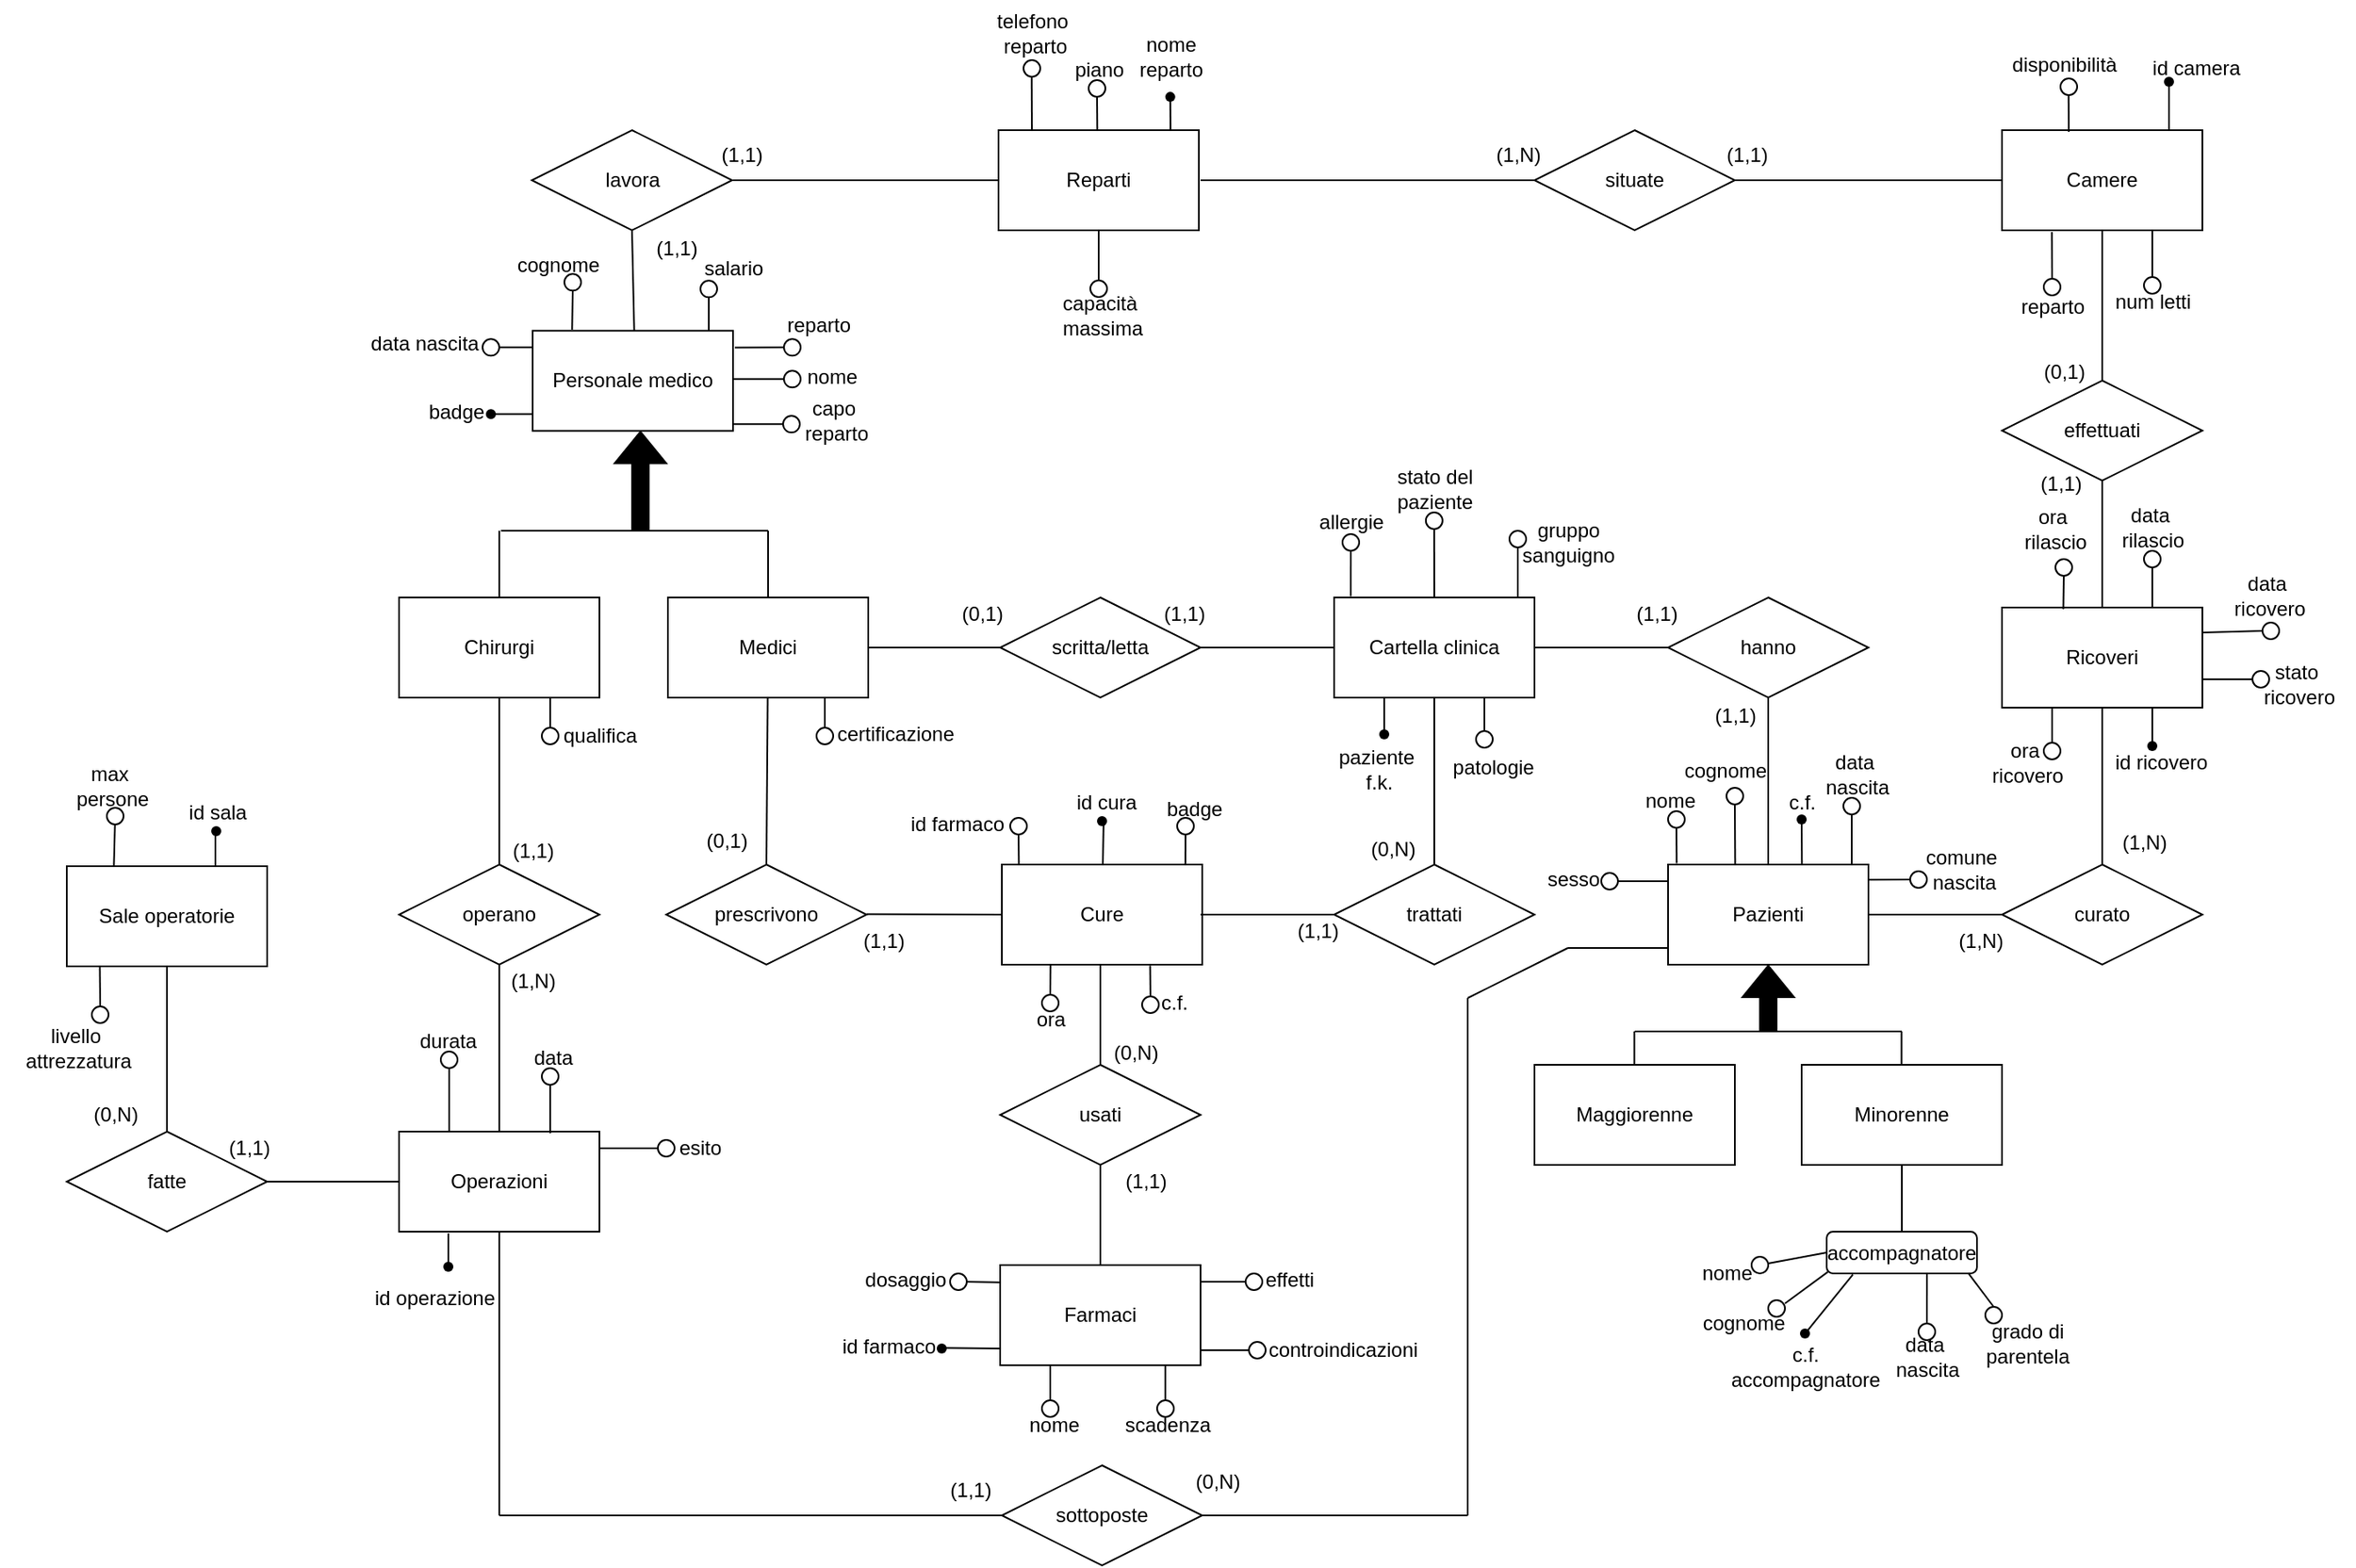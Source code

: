 <mxfile>
    <diagram name="Pagina-1" id="EkfTAN4hH_TVddPuiA1x">
        <mxGraphModel dx="2738" dy="732" grid="1" gridSize="10" guides="1" tooltips="1" connect="1" arrows="1" fold="1" page="1" pageScale="1" pageWidth="827" pageHeight="1169" math="0" shadow="0">
            <root>
                <mxCell id="0"/>
                <mxCell id="1" parent="0"/>
                <mxCell id="Gjo6DUxktxaH3FMSYRhE-1" value="Personale medico" style="rounded=0;whiteSpace=wrap;html=1;" parent="1" vertex="1">
                    <mxGeometry x="120" y="440.17" width="120" height="60" as="geometry"/>
                </mxCell>
                <mxCell id="Gjo6DUxktxaH3FMSYRhE-2" value="Medici" style="rounded=0;whiteSpace=wrap;html=1;" parent="1" vertex="1">
                    <mxGeometry x="201" y="600" width="120" height="60" as="geometry"/>
                </mxCell>
                <mxCell id="Gjo6DUxktxaH3FMSYRhE-3" value="Chirurgi" style="rounded=0;whiteSpace=wrap;html=1;" parent="1" vertex="1">
                    <mxGeometry x="40" y="600" width="120" height="60" as="geometry"/>
                </mxCell>
                <mxCell id="Gjo6DUxktxaH3FMSYRhE-5" value="Pazienti" style="rounded=0;whiteSpace=wrap;html=1;" parent="1" vertex="1">
                    <mxGeometry x="800" y="760" width="120" height="60" as="geometry"/>
                </mxCell>
                <mxCell id="Gjo6DUxktxaH3FMSYRhE-6" value="Maggiorenne" style="rounded=0;whiteSpace=wrap;html=1;" parent="1" vertex="1">
                    <mxGeometry x="720" y="880" width="120" height="60" as="geometry"/>
                </mxCell>
                <mxCell id="Gjo6DUxktxaH3FMSYRhE-7" value="Minorenne" style="rounded=0;whiteSpace=wrap;html=1;" parent="1" vertex="1">
                    <mxGeometry x="880" y="880" width="120" height="60" as="geometry"/>
                </mxCell>
                <mxCell id="Gjo6DUxktxaH3FMSYRhE-8" value="Reparti" style="rounded=0;whiteSpace=wrap;html=1;" parent="1" vertex="1">
                    <mxGeometry x="399" y="320" width="120" height="60" as="geometry"/>
                </mxCell>
                <mxCell id="Gjo6DUxktxaH3FMSYRhE-10" value="Camere" style="rounded=0;whiteSpace=wrap;html=1;" parent="1" vertex="1">
                    <mxGeometry x="1000" y="320" width="120" height="60" as="geometry"/>
                </mxCell>
                <mxCell id="Gjo6DUxktxaH3FMSYRhE-11" value="Sale operatorie" style="rounded=0;whiteSpace=wrap;html=1;" parent="1" vertex="1">
                    <mxGeometry x="-159" y="761" width="120" height="60" as="geometry"/>
                </mxCell>
                <mxCell id="Gjo6DUxktxaH3FMSYRhE-15" value="Farmaci" style="rounded=0;whiteSpace=wrap;html=1;" parent="1" vertex="1">
                    <mxGeometry x="400" y="1000" width="120" height="60" as="geometry"/>
                </mxCell>
                <mxCell id="Gjo6DUxktxaH3FMSYRhE-17" value="Cartella clinica" style="rounded=0;whiteSpace=wrap;html=1;" parent="1" vertex="1">
                    <mxGeometry x="600" y="600" width="120" height="60" as="geometry"/>
                </mxCell>
                <mxCell id="GProfhIi8R3kbPbWlugL-2" value="" style="endArrow=none;html=1;rounded=0;" parent="1" edge="1">
                    <mxGeometry width="50" height="50" relative="1" as="geometry">
                        <mxPoint x="185" y="540.17" as="sourcePoint"/>
                        <mxPoint x="184.92" y="540.17" as="targetPoint"/>
                    </mxGeometry>
                </mxCell>
                <mxCell id="GProfhIi8R3kbPbWlugL-6" value="" style="shape=flexArrow;endArrow=classic;html=1;rounded=0;fillColor=#000000;fillStyle=auto;" parent="1" edge="1">
                    <mxGeometry width="50" height="50" relative="1" as="geometry">
                        <mxPoint x="184.57" y="560.17" as="sourcePoint"/>
                        <mxPoint x="184.57" y="500.17" as="targetPoint"/>
                    </mxGeometry>
                </mxCell>
                <mxCell id="GProfhIi8R3kbPbWlugL-7" value="" style="endArrow=none;html=1;rounded=0;" parent="1" edge="1">
                    <mxGeometry width="50" height="50" relative="1" as="geometry">
                        <mxPoint x="779.8" y="880" as="sourcePoint"/>
                        <mxPoint x="779.8" y="860" as="targetPoint"/>
                    </mxGeometry>
                </mxCell>
                <mxCell id="GProfhIi8R3kbPbWlugL-8" value="" style="endArrow=none;html=1;rounded=0;" parent="1" edge="1">
                    <mxGeometry width="50" height="50" relative="1" as="geometry">
                        <mxPoint x="939.8" y="880" as="sourcePoint"/>
                        <mxPoint x="939.8" y="860" as="targetPoint"/>
                    </mxGeometry>
                </mxCell>
                <mxCell id="GProfhIi8R3kbPbWlugL-10" value="" style="shape=flexArrow;endArrow=classic;html=1;rounded=0;fillColor=#000000;" parent="1" edge="1">
                    <mxGeometry width="50" height="50" relative="1" as="geometry">
                        <mxPoint x="860" y="860" as="sourcePoint"/>
                        <mxPoint x="860" y="820" as="targetPoint"/>
                    </mxGeometry>
                </mxCell>
                <mxCell id="GProfhIi8R3kbPbWlugL-11" value="lavora" style="shape=rhombus;perimeter=rhombusPerimeter;whiteSpace=wrap;html=1;align=center;" parent="1" vertex="1">
                    <mxGeometry x="119.5" y="320" width="120" height="60" as="geometry"/>
                </mxCell>
                <mxCell id="GProfhIi8R3kbPbWlugL-13" value="operano" style="shape=rhombus;perimeter=rhombusPerimeter;whiteSpace=wrap;html=1;align=center;" parent="1" vertex="1">
                    <mxGeometry x="40" y="760" width="120" height="60" as="geometry"/>
                </mxCell>
                <mxCell id="GProfhIi8R3kbPbWlugL-16" value="fatte" style="shape=rhombus;perimeter=rhombusPerimeter;whiteSpace=wrap;html=1;align=center;" parent="1" vertex="1">
                    <mxGeometry x="-159" y="920" width="120" height="60" as="geometry"/>
                </mxCell>
                <mxCell id="GProfhIi8R3kbPbWlugL-19" value="scritta/letta" style="shape=rhombus;perimeter=rhombusPerimeter;whiteSpace=wrap;html=1;align=center;" parent="1" vertex="1">
                    <mxGeometry x="400" y="600" width="120" height="60" as="geometry"/>
                </mxCell>
                <mxCell id="GProfhIi8R3kbPbWlugL-20" value="curato" style="shape=rhombus;perimeter=rhombusPerimeter;whiteSpace=wrap;html=1;align=center;" parent="1" vertex="1">
                    <mxGeometry x="1000" y="760" width="120" height="60" as="geometry"/>
                </mxCell>
                <mxCell id="GProfhIi8R3kbPbWlugL-32" value="hanno" style="shape=rhombus;perimeter=rhombusPerimeter;whiteSpace=wrap;html=1;align=center;" parent="1" vertex="1">
                    <mxGeometry x="800" y="600" width="120" height="60" as="geometry"/>
                </mxCell>
                <mxCell id="GProfhIi8R3kbPbWlugL-53" value="situate" style="shape=rhombus;perimeter=rhombusPerimeter;whiteSpace=wrap;html=1;align=center;" parent="1" vertex="1">
                    <mxGeometry x="720" y="320" width="120" height="60" as="geometry"/>
                </mxCell>
                <mxCell id="GProfhIi8R3kbPbWlugL-62" value="sottoposte" style="shape=rhombus;perimeter=rhombusPerimeter;whiteSpace=wrap;html=1;align=center;" parent="1" vertex="1">
                    <mxGeometry x="401" y="1120" width="120" height="60" as="geometry"/>
                </mxCell>
                <mxCell id="EqLmaS4XHGkuEMbsUwe7-9" value="" style="endArrow=none;html=1;rounded=0;" parent="1" edge="1">
                    <mxGeometry width="50" height="50" relative="1" as="geometry">
                        <mxPoint x="780" y="860" as="sourcePoint"/>
                        <mxPoint x="940" y="860" as="targetPoint"/>
                    </mxGeometry>
                </mxCell>
                <mxCell id="EqLmaS4XHGkuEMbsUwe7-10" value="" style="endArrow=none;html=1;rounded=0;" parent="1" edge="1">
                    <mxGeometry width="50" height="50" relative="1" as="geometry">
                        <mxPoint x="261" y="600" as="sourcePoint"/>
                        <mxPoint x="261" y="560" as="targetPoint"/>
                    </mxGeometry>
                </mxCell>
                <mxCell id="EqLmaS4XHGkuEMbsUwe7-11" value="" style="endArrow=none;html=1;rounded=0;" parent="1" edge="1">
                    <mxGeometry width="50" height="50" relative="1" as="geometry">
                        <mxPoint x="100" y="600" as="sourcePoint"/>
                        <mxPoint x="100" y="560" as="targetPoint"/>
                    </mxGeometry>
                </mxCell>
                <mxCell id="EqLmaS4XHGkuEMbsUwe7-13" value="" style="endArrow=none;html=1;rounded=0;" parent="1" edge="1">
                    <mxGeometry width="50" height="50" relative="1" as="geometry">
                        <mxPoint x="101" y="560" as="sourcePoint"/>
                        <mxPoint x="261" y="560" as="targetPoint"/>
                    </mxGeometry>
                </mxCell>
                <mxCell id="EqLmaS4XHGkuEMbsUwe7-32" value="" style="endArrow=none;html=1;rounded=0;entryX=0;entryY=0.5;entryDx=0;entryDy=0;" parent="1" target="GProfhIi8R3kbPbWlugL-20" edge="1">
                    <mxGeometry width="50" height="50" relative="1" as="geometry">
                        <mxPoint x="920" y="790" as="sourcePoint"/>
                        <mxPoint x="970" y="740" as="targetPoint"/>
                    </mxGeometry>
                </mxCell>
                <mxCell id="EqLmaS4XHGkuEMbsUwe7-37" value="" style="endArrow=none;html=1;rounded=0;entryX=0;entryY=0.5;entryDx=0;entryDy=0;" parent="1" target="Gjo6DUxktxaH3FMSYRhE-17" edge="1">
                    <mxGeometry width="50" height="50" relative="1" as="geometry">
                        <mxPoint x="520" y="630" as="sourcePoint"/>
                        <mxPoint x="570" y="580" as="targetPoint"/>
                    </mxGeometry>
                </mxCell>
                <mxCell id="EqLmaS4XHGkuEMbsUwe7-42" value="" style="endArrow=none;html=1;rounded=0;" parent="1" edge="1">
                    <mxGeometry width="50" height="50" relative="1" as="geometry">
                        <mxPoint x="740" y="810" as="sourcePoint"/>
                        <mxPoint x="800" y="810" as="targetPoint"/>
                    </mxGeometry>
                </mxCell>
                <mxCell id="EqLmaS4XHGkuEMbsUwe7-47" value="" style="endArrow=none;html=1;rounded=0;" parent="1" edge="1">
                    <mxGeometry width="50" height="50" relative="1" as="geometry">
                        <mxPoint x="680" y="840" as="sourcePoint"/>
                        <mxPoint x="740" y="810" as="targetPoint"/>
                    </mxGeometry>
                </mxCell>
                <mxCell id="EqLmaS4XHGkuEMbsUwe7-48" value="" style="endArrow=none;html=1;rounded=0;" parent="1" edge="1">
                    <mxGeometry width="50" height="50" relative="1" as="geometry">
                        <mxPoint x="680" y="1150" as="sourcePoint"/>
                        <mxPoint x="680" y="840" as="targetPoint"/>
                    </mxGeometry>
                </mxCell>
                <mxCell id="EqLmaS4XHGkuEMbsUwe7-63" value="" style="endArrow=none;html=1;rounded=0;entryX=0.5;entryY=1;entryDx=0;entryDy=0;" parent="1" target="GProfhIi8R3kbPbWlugL-13" edge="1">
                    <mxGeometry width="50" height="50" relative="1" as="geometry">
                        <mxPoint x="100" y="920" as="sourcePoint"/>
                        <mxPoint x="150" y="870" as="targetPoint"/>
                    </mxGeometry>
                </mxCell>
                <mxCell id="EqLmaS4XHGkuEMbsUwe7-75" value="nome" style="text;html=1;align=center;verticalAlign=middle;resizable=0;points=[];autosize=1;strokeColor=none;fillColor=none;" parent="1" vertex="1">
                    <mxGeometry x="274" y="453.17" width="50" height="30" as="geometry"/>
                </mxCell>
                <mxCell id="EqLmaS4XHGkuEMbsUwe7-76" value="cognome" style="text;html=1;align=center;verticalAlign=middle;resizable=0;points=[];autosize=1;strokeColor=none;fillColor=none;" parent="1" vertex="1">
                    <mxGeometry x="100" y="386.17" width="70" height="30" as="geometry"/>
                </mxCell>
                <mxCell id="EqLmaS4XHGkuEMbsUwe7-77" value="id camera" style="text;html=1;align=center;verticalAlign=middle;resizable=0;points=[];autosize=1;strokeColor=none;fillColor=none;" parent="1" vertex="1">
                    <mxGeometry x="1076" y="268" width="80" height="30" as="geometry"/>
                </mxCell>
                <mxCell id="EqLmaS4XHGkuEMbsUwe7-78" value="num letti" style="text;html=1;align=center;verticalAlign=middle;resizable=0;points=[];autosize=1;strokeColor=none;fillColor=none;" parent="1" vertex="1">
                    <mxGeometry x="1055" y="408" width="70" height="30" as="geometry"/>
                </mxCell>
                <mxCell id="EqLmaS4XHGkuEMbsUwe7-79" value="nome" style="text;html=1;align=center;verticalAlign=middle;resizable=0;points=[];autosize=1;strokeColor=none;fillColor=none;" parent="1" vertex="1">
                    <mxGeometry x="776" y="707" width="50" height="30" as="geometry"/>
                </mxCell>
                <mxCell id="EqLmaS4XHGkuEMbsUwe7-80" value="cognome" style="text;html=1;align=center;verticalAlign=middle;resizable=0;points=[];autosize=1;strokeColor=none;fillColor=none;" parent="1" vertex="1">
                    <mxGeometry x="799" y="689" width="70" height="30" as="geometry"/>
                </mxCell>
                <mxCell id="EqLmaS4XHGkuEMbsUwe7-81" value="data&amp;nbsp;&lt;div&gt;nascita&lt;/div&gt;" style="text;html=1;align=center;verticalAlign=middle;resizable=0;points=[];autosize=1;strokeColor=none;fillColor=none;" parent="1" vertex="1">
                    <mxGeometry x="883" y="686" width="60" height="40" as="geometry"/>
                </mxCell>
                <mxCell id="EqLmaS4XHGkuEMbsUwe7-82" value="comune&amp;nbsp;&lt;div&gt;nascita&lt;/div&gt;" style="text;html=1;align=center;verticalAlign=middle;resizable=0;points=[];autosize=1;strokeColor=none;fillColor=none;" parent="1" vertex="1">
                    <mxGeometry x="942" y="743" width="70" height="40" as="geometry"/>
                </mxCell>
                <mxCell id="EqLmaS4XHGkuEMbsUwe7-83" value="sesso" style="text;html=1;align=center;verticalAlign=middle;resizable=0;points=[];autosize=1;strokeColor=none;fillColor=none;" parent="1" vertex="1">
                    <mxGeometry x="718" y="754" width="50" height="30" as="geometry"/>
                </mxCell>
                <mxCell id="EqLmaS4XHGkuEMbsUwe7-87" value="c.f." style="text;html=1;align=center;verticalAlign=middle;resizable=0;points=[];autosize=1;strokeColor=none;fillColor=none;" parent="1" vertex="1">
                    <mxGeometry x="860" y="708" width="40" height="30" as="geometry"/>
                </mxCell>
                <mxCell id="EqLmaS4XHGkuEMbsUwe7-92" value="id farmaco&lt;div&gt;&lt;br&gt;&lt;/div&gt;" style="text;html=1;align=center;verticalAlign=middle;resizable=0;points=[];autosize=1;strokeColor=none;fillColor=none;" parent="1" vertex="1">
                    <mxGeometry x="293" y="1036" width="80" height="40" as="geometry"/>
                </mxCell>
                <mxCell id="EqLmaS4XHGkuEMbsUwe7-93" value="effetti" style="text;html=1;align=center;verticalAlign=middle;resizable=0;points=[];autosize=1;strokeColor=none;fillColor=none;" parent="1" vertex="1">
                    <mxGeometry x="548" y="994" width="50" height="30" as="geometry"/>
                </mxCell>
                <mxCell id="EqLmaS4XHGkuEMbsUwe7-94" value="controindicazioni" style="text;html=1;align=center;verticalAlign=middle;resizable=0;points=[];autosize=1;strokeColor=none;fillColor=none;" parent="1" vertex="1">
                    <mxGeometry x="550" y="1036" width="110" height="30" as="geometry"/>
                </mxCell>
                <mxCell id="EqLmaS4XHGkuEMbsUwe7-95" value="dosaggio" style="text;html=1;align=center;verticalAlign=middle;resizable=0;points=[];autosize=1;strokeColor=none;fillColor=none;" parent="1" vertex="1">
                    <mxGeometry x="308" y="994" width="70" height="30" as="geometry"/>
                </mxCell>
                <mxCell id="EqLmaS4XHGkuEMbsUwe7-97" value="salario" style="text;html=1;align=center;verticalAlign=middle;resizable=0;points=[];autosize=1;strokeColor=none;fillColor=none;" parent="1" vertex="1">
                    <mxGeometry x="209.93" y="388.17" width="60" height="30" as="geometry"/>
                </mxCell>
                <mxCell id="EqLmaS4XHGkuEMbsUwe7-102" value="piano" style="text;html=1;align=center;verticalAlign=middle;resizable=0;points=[];autosize=1;strokeColor=none;fillColor=none;" parent="1" vertex="1">
                    <mxGeometry x="434" y="269" width="50" height="30" as="geometry"/>
                </mxCell>
                <mxCell id="EqLmaS4XHGkuEMbsUwe7-108" value="allergie" style="text;html=1;align=center;verticalAlign=middle;resizable=0;points=[];autosize=1;strokeColor=none;fillColor=none;" parent="1" vertex="1">
                    <mxGeometry x="580" y="540" width="60" height="30" as="geometry"/>
                </mxCell>
                <mxCell id="EqLmaS4XHGkuEMbsUwe7-109" value="patologie" style="text;html=1;align=center;verticalAlign=middle;resizable=0;points=[];autosize=1;strokeColor=none;fillColor=none;" parent="1" vertex="1">
                    <mxGeometry x="660" y="687" width="70" height="30" as="geometry"/>
                </mxCell>
                <mxCell id="EqLmaS4XHGkuEMbsUwe7-110" value="stato del &lt;br&gt;paziente" style="text;html=1;align=center;verticalAlign=middle;resizable=0;points=[];autosize=1;strokeColor=none;fillColor=none;" parent="1" vertex="1">
                    <mxGeometry x="625" y="515" width="70" height="40" as="geometry"/>
                </mxCell>
                <mxCell id="EqLmaS4XHGkuEMbsUwe7-111" value="gruppo&lt;div&gt;&amp;nbsp;sanguigno&amp;nbsp;&lt;/div&gt;" style="text;html=1;align=center;verticalAlign=middle;resizable=0;points=[];autosize=1;strokeColor=none;fillColor=none;" parent="1" vertex="1">
                    <mxGeometry x="695" y="547" width="90" height="40" as="geometry"/>
                </mxCell>
                <mxCell id="EqLmaS4XHGkuEMbsUwe7-114" value="id sala" style="text;html=1;align=center;verticalAlign=middle;resizable=0;points=[];autosize=1;strokeColor=none;fillColor=none;" parent="1" vertex="1">
                    <mxGeometry x="-99" y="714" width="60" height="30" as="geometry"/>
                </mxCell>
                <mxCell id="EqLmaS4XHGkuEMbsUwe7-115" value="livello&lt;div&gt;&amp;nbsp;attrezzatura&lt;/div&gt;" style="text;html=1;align=center;verticalAlign=middle;resizable=0;points=[];autosize=1;strokeColor=none;fillColor=none;" parent="1" vertex="1">
                    <mxGeometry x="-199" y="850" width="90" height="40" as="geometry"/>
                </mxCell>
                <mxCell id="EqLmaS4XHGkuEMbsUwe7-116" value="max&amp;nbsp;&lt;div&gt;persone&lt;/div&gt;" style="text;html=1;align=center;verticalAlign=middle;resizable=0;points=[];autosize=1;strokeColor=none;fillColor=none;" parent="1" vertex="1">
                    <mxGeometry x="-167" y="693" width="70" height="40" as="geometry"/>
                </mxCell>
                <mxCell id="EqLmaS4XHGkuEMbsUwe7-117" value="data nascita" style="text;html=1;align=center;verticalAlign=middle;resizable=0;points=[];autosize=1;strokeColor=none;fillColor=none;" parent="1" vertex="1">
                    <mxGeometry x="10" y="433.17" width="90" height="30" as="geometry"/>
                </mxCell>
                <mxCell id="EqLmaS4XHGkuEMbsUwe7-120" value="" style="ellipse;whiteSpace=wrap;html=1;aspect=fixed;" parent="1" vertex="1">
                    <mxGeometry x="139" y="406.17" width="10" height="10" as="geometry"/>
                </mxCell>
                <mxCell id="EqLmaS4XHGkuEMbsUwe7-123" value="" style="ellipse;whiteSpace=wrap;html=1;aspect=fixed;" parent="1" vertex="1">
                    <mxGeometry x="220.5" y="410.17" width="10" height="10" as="geometry"/>
                </mxCell>
                <mxCell id="EqLmaS4XHGkuEMbsUwe7-125" value="" style="ellipse;whiteSpace=wrap;html=1;aspect=fixed;" parent="1" vertex="1">
                    <mxGeometry x="90" y="445.17" width="10" height="10" as="geometry"/>
                </mxCell>
                <mxCell id="EqLmaS4XHGkuEMbsUwe7-126" value="badge" style="text;html=1;align=center;verticalAlign=middle;resizable=0;points=[];autosize=1;strokeColor=none;fillColor=none;" parent="1" vertex="1">
                    <mxGeometry x="44" y="474.17" width="60" height="30" as="geometry"/>
                </mxCell>
                <mxCell id="EqLmaS4XHGkuEMbsUwe7-129" value="" style="endArrow=none;html=1;rounded=0;exitX=0.197;exitY=-0.01;exitDx=0;exitDy=0;exitPerimeter=0;entryX=0.5;entryY=1;entryDx=0;entryDy=0;" parent="1" source="Gjo6DUxktxaH3FMSYRhE-1" target="EqLmaS4XHGkuEMbsUwe7-120" edge="1">
                    <mxGeometry width="50" height="50" relative="1" as="geometry">
                        <mxPoint x="144.74" y="440.17" as="sourcePoint"/>
                        <mxPoint x="145" y="420.17" as="targetPoint"/>
                    </mxGeometry>
                </mxCell>
                <mxCell id="EqLmaS4XHGkuEMbsUwe7-135" value="" style="ellipse;whiteSpace=wrap;html=1;aspect=fixed;" parent="1" vertex="1">
                    <mxGeometry x="453" y="290" width="10" height="10" as="geometry"/>
                </mxCell>
                <mxCell id="EqLmaS4XHGkuEMbsUwe7-137" value="" style="endArrow=none;html=1;rounded=0;exitX=0.793;exitY=-0.001;exitDx=0;exitDy=0;exitPerimeter=0;" parent="1" edge="1">
                    <mxGeometry width="50" height="50" relative="1" as="geometry">
                        <mxPoint x="458.16" y="319.94" as="sourcePoint"/>
                        <mxPoint x="458" y="300" as="targetPoint"/>
                    </mxGeometry>
                </mxCell>
                <mxCell id="EqLmaS4XHGkuEMbsUwe7-147" value="" style="ellipse;whiteSpace=wrap;html=1;aspect=fixed;" parent="1" vertex="1">
                    <mxGeometry x="1085" y="408" width="10" height="10" as="geometry"/>
                </mxCell>
                <mxCell id="EqLmaS4XHGkuEMbsUwe7-148" value="" style="endArrow=none;html=1;rounded=0;exitX=0.821;exitY=0;exitDx=0;exitDy=0;exitPerimeter=0;" parent="1" edge="1">
                    <mxGeometry width="50" height="50" relative="1" as="geometry">
                        <mxPoint x="1100" y="320.06" as="sourcePoint"/>
                        <mxPoint x="1100" y="290" as="targetPoint"/>
                    </mxGeometry>
                </mxCell>
                <mxCell id="EqLmaS4XHGkuEMbsUwe7-149" value="" style="endArrow=none;html=1;rounded=0;exitX=0.5;exitY=0;exitDx=0;exitDy=0;" parent="1" source="EqLmaS4XHGkuEMbsUwe7-147" edge="1">
                    <mxGeometry width="50" height="50" relative="1" as="geometry">
                        <mxPoint x="1040" y="430" as="sourcePoint"/>
                        <mxPoint x="1090" y="380" as="targetPoint"/>
                    </mxGeometry>
                </mxCell>
                <mxCell id="EqLmaS4XHGkuEMbsUwe7-150" value="&lt;span style=&quot;white-space: nowrap;&quot;&gt;accompagnatore&lt;/span&gt;" style="rounded=1;whiteSpace=wrap;html=1;" parent="1" vertex="1">
                    <mxGeometry x="895" y="980" width="90" height="25" as="geometry"/>
                </mxCell>
                <mxCell id="EqLmaS4XHGkuEMbsUwe7-151" value="" style="endArrow=none;html=1;rounded=0;exitX=0.5;exitY=0;exitDx=0;exitDy=0;" parent="1" source="EqLmaS4XHGkuEMbsUwe7-150" edge="1">
                    <mxGeometry width="50" height="50" relative="1" as="geometry">
                        <mxPoint x="890" y="990" as="sourcePoint"/>
                        <mxPoint x="940" y="940" as="targetPoint"/>
                    </mxGeometry>
                </mxCell>
                <mxCell id="EqLmaS4XHGkuEMbsUwe7-152" value="nome" style="text;html=1;align=center;verticalAlign=middle;resizable=0;points=[];autosize=1;strokeColor=none;fillColor=none;" parent="1" vertex="1">
                    <mxGeometry x="810" y="990" width="50" height="30" as="geometry"/>
                </mxCell>
                <mxCell id="EqLmaS4XHGkuEMbsUwe7-153" value="grado di &lt;br&gt;parentela" style="text;html=1;align=center;verticalAlign=middle;resizable=0;points=[];autosize=1;strokeColor=none;fillColor=none;" parent="1" vertex="1">
                    <mxGeometry x="980" y="1027" width="70" height="40" as="geometry"/>
                </mxCell>
                <mxCell id="EqLmaS4XHGkuEMbsUwe7-154" value="cognome" style="text;html=1;align=center;verticalAlign=middle;resizable=0;points=[];autosize=1;strokeColor=none;fillColor=none;" parent="1" vertex="1">
                    <mxGeometry x="810" y="1020" width="70" height="30" as="geometry"/>
                </mxCell>
                <mxCell id="EqLmaS4XHGkuEMbsUwe7-155" value="c.f. &lt;br&gt;accompagnatore" style="text;html=1;align=center;verticalAlign=middle;resizable=0;points=[];autosize=1;strokeColor=none;fillColor=none;" parent="1" vertex="1">
                    <mxGeometry x="827" y="1041" width="110" height="40" as="geometry"/>
                </mxCell>
                <mxCell id="EqLmaS4XHGkuEMbsUwe7-156" value="data&amp;nbsp;&lt;div&gt;nascita&lt;/div&gt;" style="text;html=1;align=center;verticalAlign=middle;resizable=0;points=[];autosize=1;strokeColor=none;fillColor=none;" parent="1" vertex="1">
                    <mxGeometry x="925" y="1035" width="60" height="40" as="geometry"/>
                </mxCell>
                <mxCell id="EqLmaS4XHGkuEMbsUwe7-157" value="" style="ellipse;whiteSpace=wrap;html=1;aspect=fixed;" parent="1" vertex="1">
                    <mxGeometry x="990" y="1025" width="10" height="10" as="geometry"/>
                </mxCell>
                <mxCell id="EqLmaS4XHGkuEMbsUwe7-158" value="" style="ellipse;whiteSpace=wrap;html=1;aspect=fixed;" parent="1" vertex="1">
                    <mxGeometry x="950" y="1035" width="10" height="10" as="geometry"/>
                </mxCell>
                <mxCell id="EqLmaS4XHGkuEMbsUwe7-160" value="" style="ellipse;whiteSpace=wrap;html=1;aspect=fixed;" parent="1" vertex="1">
                    <mxGeometry x="860" y="1021" width="10" height="10" as="geometry"/>
                </mxCell>
                <mxCell id="EqLmaS4XHGkuEMbsUwe7-161" value="" style="ellipse;whiteSpace=wrap;html=1;aspect=fixed;" parent="1" vertex="1">
                    <mxGeometry x="850" y="995" width="10" height="10" as="geometry"/>
                </mxCell>
                <mxCell id="EqLmaS4XHGkuEMbsUwe7-162" value="" style="endArrow=none;html=1;rounded=0;entryX=0;entryY=0.5;entryDx=0;entryDy=0;" parent="1" target="EqLmaS4XHGkuEMbsUwe7-150" edge="1">
                    <mxGeometry width="50" height="50" relative="1" as="geometry">
                        <mxPoint x="860" y="999" as="sourcePoint"/>
                        <mxPoint x="910" y="949" as="targetPoint"/>
                    </mxGeometry>
                </mxCell>
                <mxCell id="EqLmaS4XHGkuEMbsUwe7-163" value="" style="endArrow=none;html=1;rounded=0;entryX=0.008;entryY=0.962;entryDx=0;entryDy=0;entryPerimeter=0;" parent="1" target="EqLmaS4XHGkuEMbsUwe7-150" edge="1">
                    <mxGeometry width="50" height="50" relative="1" as="geometry">
                        <mxPoint x="870" y="1023" as="sourcePoint"/>
                        <mxPoint x="920" y="973" as="targetPoint"/>
                    </mxGeometry>
                </mxCell>
                <mxCell id="EqLmaS4XHGkuEMbsUwe7-164" value="" style="endArrow=none;html=1;rounded=0;entryX=0.174;entryY=1.026;entryDx=0;entryDy=0;entryPerimeter=0;exitX=0.508;exitY=-0.023;exitDx=0;exitDy=0;exitPerimeter=0;" parent="1" source="EqLmaS4XHGkuEMbsUwe7-155" target="EqLmaS4XHGkuEMbsUwe7-150" edge="1">
                    <mxGeometry width="50" height="50" relative="1" as="geometry">
                        <mxPoint x="910" y="1030" as="sourcePoint"/>
                        <mxPoint x="960" y="990" as="targetPoint"/>
                    </mxGeometry>
                </mxCell>
                <mxCell id="EqLmaS4XHGkuEMbsUwe7-165" value="" style="endArrow=none;html=1;rounded=0;entryX=0.667;entryY=1.003;entryDx=0;entryDy=0;entryPerimeter=0;" parent="1" target="EqLmaS4XHGkuEMbsUwe7-150" edge="1">
                    <mxGeometry width="50" height="50" relative="1" as="geometry">
                        <mxPoint x="955" y="1035" as="sourcePoint"/>
                        <mxPoint x="1005" y="985" as="targetPoint"/>
                    </mxGeometry>
                </mxCell>
                <mxCell id="EqLmaS4XHGkuEMbsUwe7-166" value="" style="endArrow=none;html=1;rounded=0;entryX=0.941;entryY=0.987;entryDx=0;entryDy=0;entryPerimeter=0;" parent="1" target="EqLmaS4XHGkuEMbsUwe7-150" edge="1">
                    <mxGeometry width="50" height="50" relative="1" as="geometry">
                        <mxPoint x="995" y="1025" as="sourcePoint"/>
                        <mxPoint x="1045" y="975" as="targetPoint"/>
                    </mxGeometry>
                </mxCell>
                <mxCell id="EqLmaS4XHGkuEMbsUwe7-167" value="" style="ellipse;whiteSpace=wrap;html=1;aspect=fixed;" parent="1" vertex="1">
                    <mxGeometry x="945" y="764" width="10" height="10" as="geometry"/>
                </mxCell>
                <mxCell id="EqLmaS4XHGkuEMbsUwe7-168" value="" style="ellipse;whiteSpace=wrap;html=1;aspect=fixed;" parent="1" vertex="1">
                    <mxGeometry x="905" y="720" width="10" height="10" as="geometry"/>
                </mxCell>
                <mxCell id="EqLmaS4XHGkuEMbsUwe7-170" value="" style="ellipse;whiteSpace=wrap;html=1;aspect=fixed;" parent="1" vertex="1">
                    <mxGeometry x="835" y="714" width="10" height="10" as="geometry"/>
                </mxCell>
                <mxCell id="EqLmaS4XHGkuEMbsUwe7-171" value="" style="ellipse;whiteSpace=wrap;html=1;aspect=fixed;" parent="1" vertex="1">
                    <mxGeometry x="800" y="728" width="10" height="10" as="geometry"/>
                </mxCell>
                <mxCell id="EqLmaS4XHGkuEMbsUwe7-172" value="" style="ellipse;whiteSpace=wrap;html=1;aspect=fixed;" parent="1" vertex="1">
                    <mxGeometry x="760" y="765" width="10" height="10" as="geometry"/>
                </mxCell>
                <mxCell id="EqLmaS4XHGkuEMbsUwe7-173" value="" style="endArrow=none;html=1;rounded=0;exitX=-0.009;exitY=0.04;exitDx=0;exitDy=0;exitPerimeter=0;" parent="1" edge="1">
                    <mxGeometry width="50" height="50" relative="1" as="geometry">
                        <mxPoint x="799.56" y="770" as="sourcePoint"/>
                        <mxPoint x="770" y="770" as="targetPoint"/>
                    </mxGeometry>
                </mxCell>
                <mxCell id="EqLmaS4XHGkuEMbsUwe7-174" value="" style="endArrow=none;html=1;rounded=0;exitX=0.043;exitY=-0.012;exitDx=0;exitDy=0;exitPerimeter=0;" parent="1" source="Gjo6DUxktxaH3FMSYRhE-5" edge="1">
                    <mxGeometry width="50" height="50" relative="1" as="geometry">
                        <mxPoint x="755" y="788" as="sourcePoint"/>
                        <mxPoint x="805" y="738" as="targetPoint"/>
                    </mxGeometry>
                </mxCell>
                <mxCell id="EqLmaS4XHGkuEMbsUwe7-175" value="" style="endArrow=none;html=1;rounded=0;exitX=0.335;exitY=0.008;exitDx=0;exitDy=0;exitPerimeter=0;" parent="1" source="Gjo6DUxktxaH3FMSYRhE-5" edge="1">
                    <mxGeometry width="50" height="50" relative="1" as="geometry">
                        <mxPoint x="880" y="724" as="sourcePoint"/>
                        <mxPoint x="840" y="724" as="targetPoint"/>
                    </mxGeometry>
                </mxCell>
                <mxCell id="EqLmaS4XHGkuEMbsUwe7-176" value="" style="endArrow=none;html=1;rounded=0;exitX=0.668;exitY=-0.002;exitDx=0;exitDy=0;exitPerimeter=0;entryX=1.124;entryY=0.513;entryDx=0;entryDy=0;entryPerimeter=0;" parent="1" source="Gjo6DUxktxaH3FMSYRhE-5" target="89" edge="1">
                    <mxGeometry width="50" height="50" relative="1" as="geometry">
                        <mxPoint x="893.52" y="761.06" as="sourcePoint"/>
                        <mxPoint x="894" y="741" as="targetPoint"/>
                    </mxGeometry>
                </mxCell>
                <mxCell id="EqLmaS4XHGkuEMbsUwe7-177" value="" style="endArrow=none;html=1;rounded=0;exitX=0.959;exitY=-0.002;exitDx=0;exitDy=0;exitPerimeter=0;" parent="1" edge="1">
                    <mxGeometry width="50" height="50" relative="1" as="geometry">
                        <mxPoint x="910.01" y="759.88" as="sourcePoint"/>
                        <mxPoint x="910" y="730" as="targetPoint"/>
                    </mxGeometry>
                </mxCell>
                <mxCell id="EqLmaS4XHGkuEMbsUwe7-178" value="" style="endArrow=none;html=1;rounded=0;exitX=0.999;exitY=0.152;exitDx=0;exitDy=0;exitPerimeter=0;entryX=0;entryY=0.5;entryDx=0;entryDy=0;" parent="1" source="Gjo6DUxktxaH3FMSYRhE-5" target="EqLmaS4XHGkuEMbsUwe7-167" edge="1">
                    <mxGeometry width="50" height="50" relative="1" as="geometry">
                        <mxPoint x="896" y="807" as="sourcePoint"/>
                        <mxPoint x="946" y="757" as="targetPoint"/>
                    </mxGeometry>
                </mxCell>
                <mxCell id="EqLmaS4XHGkuEMbsUwe7-180" value="" style="ellipse;whiteSpace=wrap;html=1;aspect=fixed;" parent="1" vertex="1">
                    <mxGeometry x="654.93" y="549" width="10" height="10" as="geometry"/>
                </mxCell>
                <mxCell id="EqLmaS4XHGkuEMbsUwe7-181" value="" style="ellipse;whiteSpace=wrap;html=1;aspect=fixed;" parent="1" vertex="1">
                    <mxGeometry x="605" y="562" width="10" height="10" as="geometry"/>
                </mxCell>
                <mxCell id="EqLmaS4XHGkuEMbsUwe7-182" value="" style="ellipse;whiteSpace=wrap;html=1;aspect=fixed;" parent="1" vertex="1">
                    <mxGeometry x="705" y="560" width="10" height="10" as="geometry"/>
                </mxCell>
                <mxCell id="EqLmaS4XHGkuEMbsUwe7-183" value="" style="ellipse;whiteSpace=wrap;html=1;aspect=fixed;" parent="1" vertex="1">
                    <mxGeometry x="685" y="680" width="10" height="10" as="geometry"/>
                </mxCell>
                <mxCell id="EqLmaS4XHGkuEMbsUwe7-185" value="" style="endArrow=none;html=1;rounded=0;exitX=0.083;exitY=-0.012;exitDx=0;exitDy=0;exitPerimeter=0;" parent="1" source="Gjo6DUxktxaH3FMSYRhE-17" edge="1">
                    <mxGeometry width="50" height="50" relative="1" as="geometry">
                        <mxPoint x="560" y="622" as="sourcePoint"/>
                        <mxPoint x="610" y="572" as="targetPoint"/>
                    </mxGeometry>
                </mxCell>
                <mxCell id="EqLmaS4XHGkuEMbsUwe7-187" value="" style="endArrow=none;html=1;rounded=0;" parent="1" edge="1">
                    <mxGeometry width="50" height="50" relative="1" as="geometry">
                        <mxPoint x="710" y="600" as="sourcePoint"/>
                        <mxPoint x="710" y="570" as="targetPoint"/>
                    </mxGeometry>
                </mxCell>
                <mxCell id="EqLmaS4XHGkuEMbsUwe7-188" value="" style="endArrow=none;html=1;rounded=0;exitX=0.5;exitY=0;exitDx=0;exitDy=0;entryX=0.75;entryY=1;entryDx=0;entryDy=0;" parent="1" source="EqLmaS4XHGkuEMbsUwe7-183" target="Gjo6DUxktxaH3FMSYRhE-17" edge="1">
                    <mxGeometry width="50" height="50" relative="1" as="geometry">
                        <mxPoint x="646" y="710" as="sourcePoint"/>
                        <mxPoint x="696" y="660" as="targetPoint"/>
                    </mxGeometry>
                </mxCell>
                <mxCell id="EqLmaS4XHGkuEMbsUwe7-198" value="" style="ellipse;whiteSpace=wrap;html=1;aspect=fixed;" parent="1" vertex="1">
                    <mxGeometry x="-144" y="845" width="10" height="10" as="geometry"/>
                </mxCell>
                <mxCell id="EqLmaS4XHGkuEMbsUwe7-199" value="" style="ellipse;whiteSpace=wrap;html=1;aspect=fixed;" parent="1" vertex="1">
                    <mxGeometry x="370" y="1005" width="10" height="10" as="geometry"/>
                </mxCell>
                <mxCell id="EqLmaS4XHGkuEMbsUwe7-201" value="" style="ellipse;whiteSpace=wrap;html=1;aspect=fixed;" parent="1" vertex="1">
                    <mxGeometry x="547" y="1005" width="10" height="10" as="geometry"/>
                </mxCell>
                <mxCell id="EqLmaS4XHGkuEMbsUwe7-202" value="" style="ellipse;whiteSpace=wrap;html=1;aspect=fixed;" parent="1" vertex="1">
                    <mxGeometry x="549" y="1046" width="10" height="10" as="geometry"/>
                </mxCell>
                <mxCell id="EqLmaS4XHGkuEMbsUwe7-208" value="" style="endArrow=none;html=1;rounded=0;" parent="1" edge="1">
                    <mxGeometry width="50" height="50" relative="1" as="geometry">
                        <mxPoint x="400" y="1010.33" as="sourcePoint"/>
                        <mxPoint x="380" y="1010" as="targetPoint"/>
                    </mxGeometry>
                </mxCell>
                <mxCell id="EqLmaS4XHGkuEMbsUwe7-209" value="" style="endArrow=none;html=1;rounded=0;exitX=0.005;exitY=0.839;exitDx=0;exitDy=0;entryX=0.5;entryY=1;entryDx=0;entryDy=0;exitPerimeter=0;" parent="1" edge="1">
                    <mxGeometry width="50" height="50" relative="1" as="geometry">
                        <mxPoint x="400.0" y="1050" as="sourcePoint"/>
                        <mxPoint x="364.4" y="1049.66" as="targetPoint"/>
                    </mxGeometry>
                </mxCell>
                <mxCell id="EqLmaS4XHGkuEMbsUwe7-210" value="" style="endArrow=none;html=1;rounded=0;exitX=0;exitY=0.5;exitDx=0;exitDy=0;" parent="1" source="EqLmaS4XHGkuEMbsUwe7-201" edge="1">
                    <mxGeometry width="50" height="50" relative="1" as="geometry">
                        <mxPoint x="521.02" y="1041.65" as="sourcePoint"/>
                        <mxPoint x="520" y="1010" as="targetPoint"/>
                    </mxGeometry>
                </mxCell>
                <mxCell id="EqLmaS4XHGkuEMbsUwe7-211" value="" style="endArrow=none;html=1;rounded=0;entryX=1.01;entryY=0.917;entryDx=0;entryDy=0;entryPerimeter=0;exitX=0;exitY=0.5;exitDx=0;exitDy=0;" parent="1" source="EqLmaS4XHGkuEMbsUwe7-202" edge="1">
                    <mxGeometry width="50" height="50" relative="1" as="geometry">
                        <mxPoint x="520.32" y="1066" as="sourcePoint"/>
                        <mxPoint x="520.2" y="1051.02" as="targetPoint"/>
                    </mxGeometry>
                </mxCell>
                <mxCell id="EqLmaS4XHGkuEMbsUwe7-215" value="" style="endArrow=none;html=1;rounded=0;exitX=0.235;exitY=-0.005;exitDx=0;exitDy=0;exitPerimeter=0;" parent="1" source="Gjo6DUxktxaH3FMSYRhE-11" edge="1">
                    <mxGeometry width="50" height="50" relative="1" as="geometry">
                        <mxPoint x="-226" y="780.5" as="sourcePoint"/>
                        <mxPoint x="-130" y="730" as="targetPoint"/>
                    </mxGeometry>
                </mxCell>
                <mxCell id="EqLmaS4XHGkuEMbsUwe7-216" value="" style="endArrow=none;html=1;rounded=0;entryX=0.5;entryY=1;entryDx=0;entryDy=0;" parent="1" edge="1">
                    <mxGeometry width="50" height="50" relative="1" as="geometry">
                        <mxPoint x="-70" y="761" as="sourcePoint"/>
                        <mxPoint x="-70" y="740.0" as="targetPoint"/>
                    </mxGeometry>
                </mxCell>
                <mxCell id="13" value="" style="endArrow=none;html=1;exitX=1;exitY=0.5;exitDx=0;exitDy=0;" parent="1" source="Gjo6DUxktxaH3FMSYRhE-2" edge="1">
                    <mxGeometry width="50" height="50" relative="1" as="geometry">
                        <mxPoint x="350" y="680" as="sourcePoint"/>
                        <mxPoint x="400" y="630" as="targetPoint"/>
                    </mxGeometry>
                </mxCell>
                <mxCell id="DA8NWegLXy8gjZj4K9O9-37" value="nome &lt;br&gt;reparto" style="text;html=1;align=center;verticalAlign=middle;resizable=0;points=[];autosize=1;strokeColor=none;fillColor=none;" parent="1" vertex="1">
                    <mxGeometry x="472" y="256" width="60" height="40" as="geometry"/>
                </mxCell>
                <mxCell id="DA8NWegLXy8gjZj4K9O9-39" value="" style="endArrow=none;html=1;rounded=0;exitX=0.793;exitY=-0.001;exitDx=0;exitDy=0;exitPerimeter=0;" parent="1" target="80" edge="1">
                    <mxGeometry width="50" height="50" relative="1" as="geometry">
                        <mxPoint x="502.02" y="320.0" as="sourcePoint"/>
                        <mxPoint x="501.86" y="300.06" as="targetPoint"/>
                    </mxGeometry>
                </mxCell>
                <mxCell id="DA8NWegLXy8gjZj4K9O9-40" value="disponibilità" style="text;html=1;align=center;verticalAlign=middle;resizable=0;points=[];autosize=1;strokeColor=none;fillColor=none;" parent="1" vertex="1">
                    <mxGeometry x="992" y="266" width="90" height="30" as="geometry"/>
                </mxCell>
                <mxCell id="DA8NWegLXy8gjZj4K9O9-44" value="capacità&amp;nbsp;&lt;div&gt;massima&lt;/div&gt;" style="text;html=1;align=center;verticalAlign=middle;resizable=0;points=[];autosize=1;strokeColor=none;fillColor=none;" parent="1" vertex="1">
                    <mxGeometry x="426" y="411" width="70" height="40" as="geometry"/>
                </mxCell>
                <mxCell id="DA8NWegLXy8gjZj4K9O9-45" value="" style="ellipse;whiteSpace=wrap;html=1;aspect=fixed;" parent="1" vertex="1">
                    <mxGeometry x="454" y="410" width="10" height="10" as="geometry"/>
                </mxCell>
                <mxCell id="DA8NWegLXy8gjZj4K9O9-46" value="" style="endArrow=none;html=1;rounded=0;exitX=0.5;exitY=1;exitDx=0;exitDy=0;entryX=0.5;entryY=0;entryDx=0;entryDy=0;" parent="1" source="Gjo6DUxktxaH3FMSYRhE-8" target="DA8NWegLXy8gjZj4K9O9-45" edge="1">
                    <mxGeometry width="50" height="50" relative="1" as="geometry">
                        <mxPoint x="499.28" y="430.32" as="sourcePoint"/>
                        <mxPoint x="459" y="420" as="targetPoint"/>
                    </mxGeometry>
                </mxCell>
                <mxCell id="DA8NWegLXy8gjZj4K9O9-55" value="" style="ellipse;whiteSpace=wrap;html=1;aspect=fixed;" parent="1" vertex="1">
                    <mxGeometry x="1035" y="289" width="10" height="10" as="geometry"/>
                </mxCell>
                <mxCell id="DA8NWegLXy8gjZj4K9O9-56" value="" style="endArrow=none;html=1;rounded=0;" parent="1" edge="1">
                    <mxGeometry width="50" height="50" relative="1" as="geometry">
                        <mxPoint x="1040" y="321" as="sourcePoint"/>
                        <mxPoint x="1039.86" y="299" as="targetPoint"/>
                    </mxGeometry>
                </mxCell>
                <mxCell id="48" value="" style="endArrow=none;html=1;" parent="1" edge="1">
                    <mxGeometry width="50" height="50" relative="1" as="geometry">
                        <mxPoint x="1030" y="411" as="sourcePoint"/>
                        <mxPoint x="1029.83" y="381" as="targetPoint"/>
                    </mxGeometry>
                </mxCell>
                <mxCell id="50" value="" style="ellipse;whiteSpace=wrap;html=1;aspect=fixed;" parent="1" vertex="1">
                    <mxGeometry x="1025" y="409" width="10" height="10" as="geometry"/>
                </mxCell>
                <mxCell id="51" value="reparto" style="text;html=1;align=center;verticalAlign=middle;resizable=0;points=[];autosize=1;strokeColor=none;fillColor=none;" parent="1" vertex="1">
                    <mxGeometry x="1000" y="411" width="60" height="30" as="geometry"/>
                </mxCell>
                <mxCell id="52" value="Operazioni" style="rounded=0;whiteSpace=wrap;html=1;" parent="1" vertex="1">
                    <mxGeometry x="40" y="920" width="120" height="60" as="geometry"/>
                </mxCell>
                <mxCell id="53" value="id operazione" style="text;html=1;align=center;verticalAlign=middle;resizable=0;points=[];autosize=1;strokeColor=none;fillColor=none;" parent="1" vertex="1">
                    <mxGeometry x="11" y="1005" width="100" height="30" as="geometry"/>
                </mxCell>
                <mxCell id="55" value="data" style="text;html=1;align=center;verticalAlign=middle;resizable=0;points=[];autosize=1;strokeColor=none;fillColor=none;" parent="1" vertex="1">
                    <mxGeometry x="106.5" y="861" width="50" height="30" as="geometry"/>
                </mxCell>
                <mxCell id="56" value="esito" style="text;html=1;align=center;verticalAlign=middle;resizable=0;points=[];autosize=1;strokeColor=none;fillColor=none;" parent="1" vertex="1">
                    <mxGeometry x="195" y="915" width="50" height="30" as="geometry"/>
                </mxCell>
                <mxCell id="57" value="" style="ellipse;whiteSpace=wrap;html=1;aspect=fixed;" parent="1" vertex="1">
                    <mxGeometry x="125.5" y="882" width="10" height="10" as="geometry"/>
                </mxCell>
                <mxCell id="62" value="" style="endArrow=none;html=1;rounded=0;entryX=0.5;entryY=1;entryDx=0;entryDy=0;" parent="1" target="57" edge="1">
                    <mxGeometry width="50" height="50" relative="1" as="geometry">
                        <mxPoint x="130.5" y="921" as="sourcePoint"/>
                        <mxPoint x="177" y="928" as="targetPoint"/>
                    </mxGeometry>
                </mxCell>
                <mxCell id="65" value="" style="ellipse;whiteSpace=wrap;html=1;aspect=fixed;" parent="1" vertex="1">
                    <mxGeometry x="65" y="872" width="10" height="10" as="geometry"/>
                </mxCell>
                <mxCell id="67" value="" style="endArrow=none;html=1;" parent="1" source="82" edge="1">
                    <mxGeometry width="50" height="50" relative="1" as="geometry">
                        <mxPoint x="69.5" y="1001" as="sourcePoint"/>
                        <mxPoint x="69.5" y="981" as="targetPoint"/>
                    </mxGeometry>
                </mxCell>
                <mxCell id="70" value="durata" style="text;html=1;align=center;verticalAlign=middle;resizable=0;points=[];autosize=1;strokeColor=none;fillColor=none;" parent="1" vertex="1">
                    <mxGeometry x="39" y="851" width="60" height="30" as="geometry"/>
                </mxCell>
                <mxCell id="76" value="" style="endArrow=none;html=1;" parent="1" edge="1">
                    <mxGeometry width="50" height="50" relative="1" as="geometry">
                        <mxPoint x="419" y="320" as="sourcePoint"/>
                        <mxPoint x="418.83" y="281" as="targetPoint"/>
                    </mxGeometry>
                </mxCell>
                <mxCell id="77" value="" style="ellipse;whiteSpace=wrap;html=1;aspect=fixed;" parent="1" vertex="1">
                    <mxGeometry x="414" y="278" width="10" height="10" as="geometry"/>
                </mxCell>
                <mxCell id="79" value="" style="shape=waypoint;sketch=0;fillStyle=solid;size=6;pointerEvents=1;points=[];fillColor=none;resizable=0;rotatable=0;perimeter=centerPerimeter;snapToPoint=1;" parent="1" vertex="1">
                    <mxGeometry x="85" y="480.17" width="20" height="20" as="geometry"/>
                </mxCell>
                <mxCell id="80" value="" style="shape=waypoint;sketch=0;fillStyle=solid;size=6;pointerEvents=1;points=[];fillColor=none;resizable=0;rotatable=0;perimeter=centerPerimeter;snapToPoint=1;" parent="1" vertex="1">
                    <mxGeometry x="491.86" y="290.06" width="20" height="20" as="geometry"/>
                </mxCell>
                <mxCell id="81" value="" style="shape=waypoint;sketch=0;fillStyle=solid;size=6;pointerEvents=1;points=[];fillColor=none;resizable=0;rotatable=0;perimeter=centerPerimeter;snapToPoint=1;" parent="1" vertex="1">
                    <mxGeometry x="355" y="1040" width="20" height="20" as="geometry"/>
                </mxCell>
                <mxCell id="82" value="" style="shape=waypoint;sketch=0;fillStyle=solid;size=6;pointerEvents=1;points=[];fillColor=none;resizable=0;rotatable=0;perimeter=centerPerimeter;snapToPoint=1;" parent="1" vertex="1">
                    <mxGeometry x="59.5" y="991" width="20" height="20" as="geometry"/>
                </mxCell>
                <mxCell id="83" value="" style="shape=waypoint;sketch=0;fillStyle=solid;size=6;pointerEvents=1;points=[];fillColor=none;resizable=0;rotatable=0;perimeter=centerPerimeter;snapToPoint=1;" parent="1" vertex="1">
                    <mxGeometry x="-79.5" y="730" width="20" height="20" as="geometry"/>
                </mxCell>
                <mxCell id="88" value="" style="shape=waypoint;sketch=0;fillStyle=solid;size=6;pointerEvents=1;points=[];fillColor=none;resizable=0;rotatable=0;perimeter=centerPerimeter;snapToPoint=1;" parent="1" vertex="1">
                    <mxGeometry x="1090" y="281" width="20" height="20" as="geometry"/>
                </mxCell>
                <mxCell id="89" value="" style="shape=waypoint;sketch=0;fillStyle=solid;size=6;pointerEvents=1;points=[];fillColor=none;resizable=0;rotatable=0;perimeter=centerPerimeter;snapToPoint=1;" parent="1" vertex="1">
                    <mxGeometry x="870" y="723" width="20" height="20" as="geometry"/>
                </mxCell>
                <mxCell id="91" value="" style="shape=waypoint;sketch=0;fillStyle=solid;size=6;pointerEvents=1;points=[];fillColor=none;resizable=0;rotatable=0;perimeter=centerPerimeter;snapToPoint=1;" parent="1" vertex="1">
                    <mxGeometry x="872" y="1031" width="20" height="20" as="geometry"/>
                </mxCell>
                <mxCell id="99" value="certificazione" style="text;html=1;align=center;verticalAlign=middle;resizable=0;points=[];autosize=1;strokeColor=none;fillColor=none;" parent="1" vertex="1">
                    <mxGeometry x="292" y="667" width="90" height="30" as="geometry"/>
                </mxCell>
                <mxCell id="100" value="" style="ellipse;whiteSpace=wrap;html=1;aspect=fixed;" parent="1" vertex="1">
                    <mxGeometry x="290" y="678" width="10" height="10" as="geometry"/>
                </mxCell>
                <mxCell id="101" value="" style="endArrow=none;html=1;rounded=0;exitX=0.585;exitY=-0.001;exitDx=0;exitDy=0;exitPerimeter=0;" parent="1" edge="1">
                    <mxGeometry width="50" height="50" relative="1" as="geometry">
                        <mxPoint x="295" y="678" as="sourcePoint"/>
                        <mxPoint x="295" y="660.0" as="targetPoint"/>
                    </mxGeometry>
                </mxCell>
                <mxCell id="103" value="qualifica" style="text;html=1;align=center;verticalAlign=middle;resizable=0;points=[];autosize=1;strokeColor=none;fillColor=none;" parent="1" vertex="1">
                    <mxGeometry x="125" y="668" width="70" height="30" as="geometry"/>
                </mxCell>
                <mxCell id="104" value="" style="ellipse;whiteSpace=wrap;html=1;aspect=fixed;" parent="1" vertex="1">
                    <mxGeometry x="125.5" y="678" width="10" height="10" as="geometry"/>
                </mxCell>
                <mxCell id="105" value="" style="endArrow=none;html=1;rounded=0;exitX=0.585;exitY=-0.001;exitDx=0;exitDy=0;exitPerimeter=0;" parent="1" edge="1">
                    <mxGeometry width="50" height="50" relative="1" as="geometry">
                        <mxPoint x="130.5" y="678" as="sourcePoint"/>
                        <mxPoint x="130.5" y="660.0" as="targetPoint"/>
                    </mxGeometry>
                </mxCell>
                <mxCell id="114" value="Ricoveri" style="rounded=0;whiteSpace=wrap;html=1;" parent="1" vertex="1">
                    <mxGeometry x="1000" y="606" width="120" height="60" as="geometry"/>
                </mxCell>
                <mxCell id="117" value="data&amp;nbsp;&lt;div&gt;ricovero&lt;/div&gt;" style="text;html=1;align=center;verticalAlign=middle;resizable=0;points=[];autosize=1;strokeColor=none;fillColor=none;" parent="1" vertex="1">
                    <mxGeometry x="1125" y="579" width="70" height="40" as="geometry"/>
                </mxCell>
                <mxCell id="118" value="ora&amp;nbsp;&lt;div&gt;ricovero&lt;/div&gt;" style="text;html=1;align=center;verticalAlign=middle;resizable=0;points=[];autosize=1;strokeColor=none;fillColor=none;" parent="1" vertex="1">
                    <mxGeometry x="980" y="679" width="70" height="40" as="geometry"/>
                </mxCell>
                <mxCell id="119" value="data&amp;nbsp;&lt;div&gt;rilascio&lt;/div&gt;" style="text;html=1;align=center;verticalAlign=middle;resizable=0;points=[];autosize=1;strokeColor=none;fillColor=none;" parent="1" vertex="1">
                    <mxGeometry x="1060" y="538.06" width="60" height="40" as="geometry"/>
                </mxCell>
                <mxCell id="120" value="ora&lt;div&gt;&amp;nbsp;rilascio&lt;/div&gt;" style="text;html=1;align=center;verticalAlign=middle;resizable=0;points=[];autosize=1;strokeColor=none;fillColor=none;" parent="1" vertex="1">
                    <mxGeometry x="1000" y="539" width="60" height="40" as="geometry"/>
                </mxCell>
                <mxCell id="121" value="stato&lt;div&gt;&amp;nbsp;ricovero&lt;/div&gt;" style="text;html=1;align=center;verticalAlign=middle;resizable=0;points=[];autosize=1;strokeColor=none;fillColor=none;" parent="1" vertex="1">
                    <mxGeometry x="1141" y="632" width="70" height="40" as="geometry"/>
                </mxCell>
                <mxCell id="123" value="" style="ellipse;whiteSpace=wrap;html=1;aspect=fixed;" parent="1" vertex="1">
                    <mxGeometry x="1156" y="615" width="10" height="10" as="geometry"/>
                </mxCell>
                <mxCell id="125" value="" style="ellipse;whiteSpace=wrap;html=1;aspect=fixed;" parent="1" vertex="1">
                    <mxGeometry x="1085" y="572" width="10" height="10" as="geometry"/>
                </mxCell>
                <mxCell id="126" value="" style="ellipse;whiteSpace=wrap;html=1;aspect=fixed;" parent="1" vertex="1">
                    <mxGeometry x="1025" y="687" width="10" height="10" as="geometry"/>
                </mxCell>
                <mxCell id="130" value="" style="endArrow=none;html=1;rounded=0;entryX=1;entryY=0.25;entryDx=0;entryDy=0;exitX=0;exitY=0.5;exitDx=0;exitDy=0;" parent="1" source="123" target="114" edge="1">
                    <mxGeometry width="50" height="50" relative="1" as="geometry">
                        <mxPoint x="1150" y="610" as="sourcePoint"/>
                        <mxPoint x="1015" y="573" as="targetPoint"/>
                    </mxGeometry>
                </mxCell>
                <mxCell id="131" value="" style="endArrow=none;html=1;rounded=0;exitX=0.306;exitY=0.017;exitDx=0;exitDy=0;exitPerimeter=0;" parent="1" source="124" edge="1">
                    <mxGeometry width="50" height="50" relative="1" as="geometry">
                        <mxPoint x="1053.64" y="592.82" as="sourcePoint"/>
                        <mxPoint x="1037" y="580" as="targetPoint"/>
                    </mxGeometry>
                </mxCell>
                <mxCell id="132" value="" style="endArrow=none;html=1;rounded=0;entryX=-0.014;entryY=0.417;entryDx=0;entryDy=0;entryPerimeter=0;exitX=0.75;exitY=0;exitDx=0;exitDy=0;" parent="1" source="114" edge="1">
                    <mxGeometry width="50" height="50" relative="1" as="geometry">
                        <mxPoint x="1051.68" y="582.98" as="sourcePoint"/>
                        <mxPoint x="1090.0" y="582.0" as="targetPoint"/>
                    </mxGeometry>
                </mxCell>
                <mxCell id="133" value="" style="endArrow=none;html=1;rounded=0;entryX=0.25;entryY=1;entryDx=0;entryDy=0;" parent="1" target="114" edge="1">
                    <mxGeometry width="50" height="50" relative="1" as="geometry">
                        <mxPoint x="1030" y="687" as="sourcePoint"/>
                        <mxPoint x="1080" y="637" as="targetPoint"/>
                    </mxGeometry>
                </mxCell>
                <mxCell id="135" value="" style="endArrow=none;html=1;rounded=0;exitX=1;exitY=0.5;exitDx=0;exitDy=0;entryX=0;entryY=0.5;entryDx=0;entryDy=0;" parent="1" target="136" edge="1">
                    <mxGeometry width="50" height="50" relative="1" as="geometry">
                        <mxPoint x="1120" y="649" as="sourcePoint"/>
                        <mxPoint x="1150" y="633" as="targetPoint"/>
                    </mxGeometry>
                </mxCell>
                <mxCell id="136" value="" style="ellipse;whiteSpace=wrap;html=1;aspect=fixed;" parent="1" vertex="1">
                    <mxGeometry x="1150" y="644" width="10" height="10" as="geometry"/>
                </mxCell>
                <mxCell id="144" value="" style="endArrow=none;html=1;entryX=0.5;entryY=0;entryDx=0;entryDy=0;exitX=0.5;exitY=1;exitDx=0;exitDy=0;" parent="1" source="114" target="GProfhIi8R3kbPbWlugL-20" edge="1">
                    <mxGeometry width="50" height="50" relative="1" as="geometry">
                        <mxPoint x="1180" y="740" as="sourcePoint"/>
                        <mxPoint x="1230" y="690" as="targetPoint"/>
                    </mxGeometry>
                </mxCell>
                <mxCell id="149" value="effettuati" style="shape=rhombus;perimeter=rhombusPerimeter;whiteSpace=wrap;html=1;align=center;" parent="1" vertex="1">
                    <mxGeometry x="1000" y="470" width="120" height="60" as="geometry"/>
                </mxCell>
                <mxCell id="151" value="" style="endArrow=none;html=1;entryX=0.5;entryY=1;entryDx=0;entryDy=0;exitX=0.5;exitY=0;exitDx=0;exitDy=0;" parent="1" source="114" target="149" edge="1">
                    <mxGeometry width="50" height="50" relative="1" as="geometry">
                        <mxPoint x="1030" y="590" as="sourcePoint"/>
                        <mxPoint x="1080" y="540" as="targetPoint"/>
                    </mxGeometry>
                </mxCell>
                <mxCell id="158" value="reparto" style="text;html=1;align=center;verticalAlign=middle;resizable=0;points=[];autosize=1;strokeColor=none;fillColor=none;" parent="1" vertex="1">
                    <mxGeometry x="261" y="422.17" width="60" height="30" as="geometry"/>
                </mxCell>
                <mxCell id="159" value="" style="ellipse;whiteSpace=wrap;html=1;aspect=fixed;" parent="1" vertex="1">
                    <mxGeometry x="270.5" y="445.17" width="10" height="10" as="geometry"/>
                </mxCell>
                <mxCell id="187" value="" style="endArrow=none;html=1;exitX=0.5;exitY=0;exitDx=0;exitDy=0;" parent="1" source="EqLmaS4XHGkuEMbsUwe7-198" edge="1">
                    <mxGeometry width="50" height="50" relative="1" as="geometry">
                        <mxPoint x="-139.23" y="841" as="sourcePoint"/>
                        <mxPoint x="-139.23" y="821" as="targetPoint"/>
                    </mxGeometry>
                </mxCell>
                <mxCell id="203" value="" style="endArrow=none;html=1;entryX=0.5;entryY=0;entryDx=0;entryDy=0;exitX=0.5;exitY=1;exitDx=0;exitDy=0;" parent="1" source="Gjo6DUxktxaH3FMSYRhE-11" target="GProfhIi8R3kbPbWlugL-16" edge="1">
                    <mxGeometry width="50" height="50" relative="1" as="geometry">
                        <mxPoint x="-100" y="825" as="sourcePoint"/>
                        <mxPoint x="-99" y="895" as="targetPoint"/>
                    </mxGeometry>
                </mxCell>
                <mxCell id="205" value="" style="endArrow=none;html=1;entryX=0;entryY=0.5;entryDx=0;entryDy=0;exitX=1;exitY=0.5;exitDx=0;exitDy=0;" parent="1" source="GProfhIi8R3kbPbWlugL-16" target="52" edge="1">
                    <mxGeometry width="50" height="50" relative="1" as="geometry">
                        <mxPoint x="-80" y="920" as="sourcePoint"/>
                        <mxPoint x="-30" y="870" as="targetPoint"/>
                    </mxGeometry>
                </mxCell>
                <mxCell id="qg36Dtnbnzo8HtIBdb9m-214" value="" style="ellipse;whiteSpace=wrap;html=1;aspect=fixed;" parent="1" vertex="1">
                    <mxGeometry x="195" y="925" width="10" height="10" as="geometry"/>
                </mxCell>
                <mxCell id="qg36Dtnbnzo8HtIBdb9m-216" value="paziente&lt;div&gt;&amp;nbsp;f.k.&lt;/div&gt;" style="text;html=1;align=center;verticalAlign=middle;resizable=0;points=[];autosize=1;strokeColor=none;fillColor=none;" parent="1" vertex="1">
                    <mxGeometry x="590" y="683" width="70" height="40" as="geometry"/>
                </mxCell>
                <mxCell id="HWDncGzC6zmzgJldqlw4-211" value="" style="endArrow=none;html=1;rounded=0;exitX=0.306;exitY=0.017;exitDx=0;exitDy=0;exitPerimeter=0;" parent="1" source="114" target="124" edge="1">
                    <mxGeometry width="50" height="50" relative="1" as="geometry">
                        <mxPoint x="1037" y="607" as="sourcePoint"/>
                        <mxPoint x="1037" y="580" as="targetPoint"/>
                    </mxGeometry>
                </mxCell>
                <mxCell id="124" value="" style="ellipse;whiteSpace=wrap;html=1;aspect=fixed;" parent="1" vertex="1">
                    <mxGeometry x="1032" y="577" width="10" height="10" as="geometry"/>
                </mxCell>
                <mxCell id="HWDncGzC6zmzgJldqlw4-213" value="" style="endArrow=none;html=1;rounded=0;entryX=0;entryY=0.5;entryDx=0;entryDy=0;" parent="1" target="GProfhIi8R3kbPbWlugL-32" edge="1">
                    <mxGeometry width="50" height="50" relative="1" as="geometry">
                        <mxPoint x="720" y="630" as="sourcePoint"/>
                        <mxPoint x="770" y="580" as="targetPoint"/>
                    </mxGeometry>
                </mxCell>
                <mxCell id="HWDncGzC6zmzgJldqlw4-214" value="" style="endArrow=none;html=1;rounded=0;entryX=0.5;entryY=1;entryDx=0;entryDy=0;" parent="1" target="GProfhIi8R3kbPbWlugL-32" edge="1">
                    <mxGeometry width="50" height="50" relative="1" as="geometry">
                        <mxPoint x="860" y="760" as="sourcePoint"/>
                        <mxPoint x="910" y="710" as="targetPoint"/>
                    </mxGeometry>
                </mxCell>
                <mxCell id="HWDncGzC6zmzgJldqlw4-215" value="prescrivono" style="shape=rhombus;perimeter=rhombusPerimeter;whiteSpace=wrap;html=1;align=center;" parent="1" vertex="1">
                    <mxGeometry x="200" y="760" width="120" height="60" as="geometry"/>
                </mxCell>
                <mxCell id="HWDncGzC6zmzgJldqlw4-216" value="" style="endArrow=none;html=1;rounded=0;exitX=0.5;exitY=0;exitDx=0;exitDy=0;" parent="1" source="HWDncGzC6zmzgJldqlw4-215" target="Gjo6DUxktxaH3FMSYRhE-2" edge="1">
                    <mxGeometry width="50" height="50" relative="1" as="geometry">
                        <mxPoint x="260" y="759" as="sourcePoint"/>
                        <mxPoint x="260" y="739" as="targetPoint"/>
                    </mxGeometry>
                </mxCell>
                <mxCell id="HWDncGzC6zmzgJldqlw4-217" value="Cure" style="rounded=0;whiteSpace=wrap;html=1;" parent="1" vertex="1">
                    <mxGeometry x="401" y="760" width="120" height="60" as="geometry"/>
                </mxCell>
                <mxCell id="HWDncGzC6zmzgJldqlw4-218" value="id farmaco" style="text;html=1;align=center;verticalAlign=middle;resizable=0;points=[];autosize=1;strokeColor=none;fillColor=none;" parent="1" vertex="1">
                    <mxGeometry x="334" y="721" width="80" height="30" as="geometry"/>
                </mxCell>
                <mxCell id="HWDncGzC6zmzgJldqlw4-219" value="id cura&amp;nbsp;" style="text;html=1;align=center;verticalAlign=middle;resizable=0;points=[];autosize=1;strokeColor=none;fillColor=none;" parent="1" vertex="1">
                    <mxGeometry x="435" y="708" width="60" height="30" as="geometry"/>
                </mxCell>
                <mxCell id="HWDncGzC6zmzgJldqlw4-220" value="badge" style="text;html=1;align=center;verticalAlign=middle;resizable=0;points=[];autosize=1;strokeColor=none;fillColor=none;" parent="1" vertex="1">
                    <mxGeometry x="486" y="712" width="60" height="30" as="geometry"/>
                </mxCell>
                <mxCell id="HWDncGzC6zmzgJldqlw4-221" value="c.f." style="text;html=1;align=center;verticalAlign=middle;resizable=0;points=[];autosize=1;strokeColor=none;fillColor=none;" parent="1" vertex="1">
                    <mxGeometry x="484" y="828" width="40" height="30" as="geometry"/>
                </mxCell>
                <mxCell id="HWDncGzC6zmzgJldqlw4-222" value="ora" style="text;html=1;align=center;verticalAlign=middle;resizable=0;points=[];autosize=1;strokeColor=none;fillColor=none;" parent="1" vertex="1">
                    <mxGeometry x="410" y="838" width="40" height="30" as="geometry"/>
                </mxCell>
                <mxCell id="HWDncGzC6zmzgJldqlw4-223" value="" style="ellipse;whiteSpace=wrap;html=1;aspect=fixed;" parent="1" vertex="1">
                    <mxGeometry x="425" y="838" width="10" height="10" as="geometry"/>
                </mxCell>
                <mxCell id="HWDncGzC6zmzgJldqlw4-224" value="" style="ellipse;whiteSpace=wrap;html=1;aspect=fixed;" parent="1" vertex="1">
                    <mxGeometry x="506" y="732" width="10" height="10" as="geometry"/>
                </mxCell>
                <mxCell id="HWDncGzC6zmzgJldqlw4-226" value="" style="ellipse;whiteSpace=wrap;html=1;aspect=fixed;" parent="1" vertex="1">
                    <mxGeometry x="406" y="732" width="10" height="10" as="geometry"/>
                </mxCell>
                <mxCell id="HWDncGzC6zmzgJldqlw4-227" value="" style="ellipse;whiteSpace=wrap;html=1;aspect=fixed;" parent="1" vertex="1">
                    <mxGeometry x="485" y="839" width="10" height="10" as="geometry"/>
                </mxCell>
                <mxCell id="HWDncGzC6zmzgJldqlw4-228" value="" style="endArrow=none;html=1;rounded=0;entryX=0.74;entryY=1.01;entryDx=0;entryDy=0;entryPerimeter=0;exitX=0.5;exitY=0;exitDx=0;exitDy=0;" parent="1" source="HWDncGzC6zmzgJldqlw4-227" target="HWDncGzC6zmzgJldqlw4-217" edge="1">
                    <mxGeometry width="50" height="50" relative="1" as="geometry">
                        <mxPoint x="466" y="830.19" as="sourcePoint"/>
                        <mxPoint x="500.4" y="830" as="targetPoint"/>
                    </mxGeometry>
                </mxCell>
                <mxCell id="HWDncGzC6zmzgJldqlw4-229" value="" style="endArrow=none;html=1;rounded=0;exitX=0.085;exitY=-0.003;exitDx=0;exitDy=0;exitPerimeter=0;" parent="1" source="HWDncGzC6zmzgJldqlw4-217" edge="1">
                    <mxGeometry width="50" height="50" relative="1" as="geometry">
                        <mxPoint x="361" y="791.67" as="sourcePoint"/>
                        <mxPoint x="411" y="741.67" as="targetPoint"/>
                    </mxGeometry>
                </mxCell>
                <mxCell id="HWDncGzC6zmzgJldqlw4-230" value="" style="endArrow=none;html=1;rounded=0;exitX=0.579;exitY=0.006;exitDx=0;exitDy=0;exitPerimeter=0;" parent="1" edge="1">
                    <mxGeometry width="50" height="50" relative="1" as="geometry">
                        <mxPoint x="461.48" y="760.36" as="sourcePoint"/>
                        <mxPoint x="462" y="731.67" as="targetPoint"/>
                    </mxGeometry>
                </mxCell>
                <mxCell id="HWDncGzC6zmzgJldqlw4-231" value="" style="endArrow=none;html=1;rounded=0;exitX=0.916;exitY=-0.005;exitDx=0;exitDy=0;exitPerimeter=0;" parent="1" source="HWDncGzC6zmzgJldqlw4-217" edge="1">
                    <mxGeometry width="50" height="50" relative="1" as="geometry">
                        <mxPoint x="461" y="791.67" as="sourcePoint"/>
                        <mxPoint x="511" y="741.67" as="targetPoint"/>
                    </mxGeometry>
                </mxCell>
                <mxCell id="HWDncGzC6zmzgJldqlw4-233" value="" style="endArrow=none;html=1;rounded=0;exitX=0.243;exitY=1.002;exitDx=0;exitDy=0;entryX=0.5;entryY=0;entryDx=0;entryDy=0;exitPerimeter=0;" parent="1" source="HWDncGzC6zmzgJldqlw4-217" target="HWDncGzC6zmzgJldqlw4-223" edge="1">
                    <mxGeometry width="50" height="50" relative="1" as="geometry">
                        <mxPoint x="430.0" y="828.19" as="sourcePoint"/>
                        <mxPoint x="490" y="828" as="targetPoint"/>
                    </mxGeometry>
                </mxCell>
                <mxCell id="HWDncGzC6zmzgJldqlw4-234" value="" style="endArrow=none;html=1;entryX=0;entryY=0.5;entryDx=0;entryDy=0;" parent="1" target="HWDncGzC6zmzgJldqlw4-217" edge="1">
                    <mxGeometry width="50" height="50" relative="1" as="geometry">
                        <mxPoint x="320" y="789.76" as="sourcePoint"/>
                        <mxPoint x="390" y="789.76" as="targetPoint"/>
                    </mxGeometry>
                </mxCell>
                <mxCell id="HWDncGzC6zmzgJldqlw4-237" value="trattati" style="shape=rhombus;perimeter=rhombusPerimeter;whiteSpace=wrap;html=1;align=center;" parent="1" vertex="1">
                    <mxGeometry x="600" y="760" width="120" height="60" as="geometry"/>
                </mxCell>
                <mxCell id="HWDncGzC6zmzgJldqlw4-240" value="" style="endArrow=none;html=1;rounded=0;entryX=0.5;entryY=1;entryDx=0;entryDy=0;" parent="1" target="52" edge="1">
                    <mxGeometry width="50" height="50" relative="1" as="geometry">
                        <mxPoint x="100" y="1150" as="sourcePoint"/>
                        <mxPoint x="150.5" y="1020" as="targetPoint"/>
                    </mxGeometry>
                </mxCell>
                <mxCell id="HWDncGzC6zmzgJldqlw4-241" value="usati" style="shape=rhombus;perimeter=rhombusPerimeter;whiteSpace=wrap;html=1;align=center;" parent="1" vertex="1">
                    <mxGeometry x="400" y="880" width="120" height="60" as="geometry"/>
                </mxCell>
                <mxCell id="HWDncGzC6zmzgJldqlw4-242" value="" style="endArrow=none;html=1;rounded=0;entryX=0;entryY=0.5;entryDx=0;entryDy=0;" parent="1" target="GProfhIi8R3kbPbWlugL-62" edge="1">
                    <mxGeometry width="50" height="50" relative="1" as="geometry">
                        <mxPoint x="100" y="1150" as="sourcePoint"/>
                        <mxPoint x="150" y="1100" as="targetPoint"/>
                    </mxGeometry>
                </mxCell>
                <mxCell id="HWDncGzC6zmzgJldqlw4-243" value="" style="endArrow=none;html=1;rounded=0;" parent="1" edge="1">
                    <mxGeometry width="50" height="50" relative="1" as="geometry">
                        <mxPoint x="520" y="1150" as="sourcePoint"/>
                        <mxPoint x="680" y="1150" as="targetPoint"/>
                    </mxGeometry>
                </mxCell>
                <mxCell id="HWDncGzC6zmzgJldqlw4-244" value="" style="endArrow=none;html=1;rounded=0;exitX=0.5;exitY=0;exitDx=0;exitDy=0;" parent="1" source="HWDncGzC6zmzgJldqlw4-241" edge="1">
                    <mxGeometry width="50" height="50" relative="1" as="geometry">
                        <mxPoint x="410" y="870" as="sourcePoint"/>
                        <mxPoint x="460" y="820" as="targetPoint"/>
                    </mxGeometry>
                </mxCell>
                <mxCell id="HWDncGzC6zmzgJldqlw4-245" value="" style="endArrow=none;html=1;rounded=0;exitX=0.5;exitY=0;exitDx=0;exitDy=0;" parent="1" source="Gjo6DUxktxaH3FMSYRhE-15" edge="1">
                    <mxGeometry width="50" height="50" relative="1" as="geometry">
                        <mxPoint x="410" y="990" as="sourcePoint"/>
                        <mxPoint x="460" y="940" as="targetPoint"/>
                    </mxGeometry>
                </mxCell>
                <mxCell id="ij0c31VudzSUrO9ri_yt-211" value="" style="endArrow=none;html=1;rounded=0;exitX=0.5;exitY=0;exitDx=0;exitDy=0;" parent="1" source="GProfhIi8R3kbPbWlugL-13" edge="1">
                    <mxGeometry width="50" height="50" relative="1" as="geometry">
                        <mxPoint x="50" y="710" as="sourcePoint"/>
                        <mxPoint x="100" y="660" as="targetPoint"/>
                    </mxGeometry>
                </mxCell>
                <mxCell id="ij0c31VudzSUrO9ri_yt-212" value="telefono&lt;div&gt;&amp;nbsp;reparto&lt;/div&gt;" style="text;html=1;align=center;verticalAlign=middle;resizable=0;points=[];autosize=1;strokeColor=none;fillColor=none;" parent="1" vertex="1">
                    <mxGeometry x="384.0" y="242" width="70" height="40" as="geometry"/>
                </mxCell>
                <mxCell id="ij0c31VudzSUrO9ri_yt-215" value="" style="shape=waypoint;sketch=0;fillStyle=solid;size=6;pointerEvents=1;points=[];fillColor=none;resizable=0;rotatable=0;perimeter=centerPerimeter;snapToPoint=1;" parent="1" vertex="1">
                    <mxGeometry x="620" y="672" width="20" height="20" as="geometry"/>
                </mxCell>
                <mxCell id="ij0c31VudzSUrO9ri_yt-219" value="capo&lt;div&gt;&amp;nbsp;reparto&lt;/div&gt;" style="text;html=1;align=center;verticalAlign=middle;resizable=0;points=[];autosize=1;strokeColor=none;fillColor=none;" parent="1" vertex="1">
                    <mxGeometry x="269.93" y="474.17" width="60" height="40" as="geometry"/>
                </mxCell>
                <mxCell id="ij0c31VudzSUrO9ri_yt-220" value="" style="ellipse;whiteSpace=wrap;html=1;aspect=fixed;" parent="1" vertex="1">
                    <mxGeometry x="270" y="491.17" width="10" height="10" as="geometry"/>
                </mxCell>
                <mxCell id="ij0c31VudzSUrO9ri_yt-221" value="" style="endArrow=none;html=1;rounded=0;entryX=0;entryY=0.5;entryDx=0;entryDy=0;" parent="1" target="ij0c31VudzSUrO9ri_yt-220" edge="1">
                    <mxGeometry width="50" height="50" relative="1" as="geometry">
                        <mxPoint x="240" y="496.17" as="sourcePoint"/>
                        <mxPoint x="290" y="446.17" as="targetPoint"/>
                    </mxGeometry>
                </mxCell>
                <mxCell id="ij0c31VudzSUrO9ri_yt-223" value="" style="ellipse;whiteSpace=wrap;html=1;aspect=fixed;" parent="1" vertex="1">
                    <mxGeometry x="-135" y="726" width="10" height="10" as="geometry"/>
                </mxCell>
                <mxCell id="ij0c31VudzSUrO9ri_yt-225" value="" style="endArrow=none;html=1;rounded=0;entryX=0;entryY=0.5;entryDx=0;entryDy=0;" parent="1" target="qg36Dtnbnzo8HtIBdb9m-214" edge="1">
                    <mxGeometry width="50" height="50" relative="1" as="geometry">
                        <mxPoint x="160.5" y="930" as="sourcePoint"/>
                        <mxPoint x="210.5" y="880" as="targetPoint"/>
                    </mxGeometry>
                </mxCell>
                <mxCell id="ij0c31VudzSUrO9ri_yt-226" value="" style="endArrow=none;html=1;rounded=0;entryX=0.5;entryY=1;entryDx=0;entryDy=0;" parent="1" target="65" edge="1">
                    <mxGeometry width="50" height="50" relative="1" as="geometry">
                        <mxPoint x="70" y="920" as="sourcePoint"/>
                        <mxPoint x="70" y="890" as="targetPoint"/>
                    </mxGeometry>
                </mxCell>
                <mxCell id="ij0c31VudzSUrO9ri_yt-228" value="" style="endArrow=none;html=1;rounded=0;entryX=0.5;entryY=1;entryDx=0;entryDy=0;" parent="1" target="EqLmaS4XHGkuEMbsUwe7-123" edge="1">
                    <mxGeometry width="50" height="50" relative="1" as="geometry">
                        <mxPoint x="225.5" y="440.17" as="sourcePoint"/>
                        <mxPoint x="275.5" y="390.17" as="targetPoint"/>
                    </mxGeometry>
                </mxCell>
                <mxCell id="ij0c31VudzSUrO9ri_yt-231" value="" style="endArrow=none;html=1;rounded=0;" parent="1" edge="1">
                    <mxGeometry width="50" height="50" relative="1" as="geometry">
                        <mxPoint x="240.15" y="469.17" as="sourcePoint"/>
                        <mxPoint x="275" y="469.17" as="targetPoint"/>
                    </mxGeometry>
                </mxCell>
                <mxCell id="ij0c31VudzSUrO9ri_yt-232" value="" style="ellipse;whiteSpace=wrap;html=1;aspect=fixed;" parent="1" vertex="1">
                    <mxGeometry x="270.5" y="464.17" width="10" height="10" as="geometry"/>
                </mxCell>
                <mxCell id="ij0c31VudzSUrO9ri_yt-233" value="" style="endArrow=none;html=1;rounded=0;exitX=1;exitY=0.5;exitDx=0;exitDy=0;" parent="1" source="EqLmaS4XHGkuEMbsUwe7-125" edge="1">
                    <mxGeometry width="50" height="50" relative="1" as="geometry">
                        <mxPoint x="70" y="500.17" as="sourcePoint"/>
                        <mxPoint x="120" y="450.17" as="targetPoint"/>
                    </mxGeometry>
                </mxCell>
                <mxCell id="ij0c31VudzSUrO9ri_yt-234" value="" style="endArrow=none;html=1;rounded=0;" parent="1" source="79" edge="1">
                    <mxGeometry width="50" height="50" relative="1" as="geometry">
                        <mxPoint x="70" y="540.17" as="sourcePoint"/>
                        <mxPoint x="120" y="490.17" as="targetPoint"/>
                    </mxGeometry>
                </mxCell>
                <mxCell id="ij0c31VudzSUrO9ri_yt-236" value="" style="endArrow=none;html=1;rounded=0;entryX=0.5;entryY=1;entryDx=0;entryDy=0;" parent="1" target="EqLmaS4XHGkuEMbsUwe7-180" edge="1">
                    <mxGeometry width="50" height="50" relative="1" as="geometry">
                        <mxPoint x="660" y="600" as="sourcePoint"/>
                        <mxPoint x="660" y="580" as="targetPoint"/>
                    </mxGeometry>
                </mxCell>
                <mxCell id="ij0c31VudzSUrO9ri_yt-237" value="" style="endArrow=none;html=1;rounded=0;" parent="1" edge="1">
                    <mxGeometry width="50" height="50" relative="1" as="geometry">
                        <mxPoint x="630" y="680" as="sourcePoint"/>
                        <mxPoint x="630" y="660" as="targetPoint"/>
                    </mxGeometry>
                </mxCell>
                <mxCell id="ij0c31VudzSUrO9ri_yt-238" value="" style="endArrow=none;html=1;rounded=0;entryX=0;entryY=0.5;entryDx=0;entryDy=0;" parent="1" target="HWDncGzC6zmzgJldqlw4-237" edge="1">
                    <mxGeometry width="50" height="50" relative="1" as="geometry">
                        <mxPoint x="520" y="790" as="sourcePoint"/>
                        <mxPoint x="570" y="740" as="targetPoint"/>
                    </mxGeometry>
                </mxCell>
                <mxCell id="ij0c31VudzSUrO9ri_yt-239" value="nome" style="text;html=1;align=center;verticalAlign=middle;resizable=0;points=[];autosize=1;strokeColor=none;fillColor=none;" parent="1" vertex="1">
                    <mxGeometry x="407" y="1081" width="50" height="30" as="geometry"/>
                </mxCell>
                <mxCell id="ij0c31VudzSUrO9ri_yt-240" value="scadenza" style="text;html=1;align=center;verticalAlign=middle;resizable=0;points=[];autosize=1;strokeColor=none;fillColor=none;" parent="1" vertex="1">
                    <mxGeometry x="465" y="1081" width="70" height="30" as="geometry"/>
                </mxCell>
                <mxCell id="ij0c31VudzSUrO9ri_yt-241" value="" style="ellipse;whiteSpace=wrap;html=1;aspect=fixed;" parent="1" vertex="1">
                    <mxGeometry x="425" y="1081" width="10" height="10" as="geometry"/>
                </mxCell>
                <mxCell id="ij0c31VudzSUrO9ri_yt-242" value="" style="endArrow=none;html=1;rounded=0;exitX=0.25;exitY=1;exitDx=0;exitDy=0;entryX=0.5;entryY=0;entryDx=0;entryDy=0;" parent="1" source="Gjo6DUxktxaH3FMSYRhE-15" target="ij0c31VudzSUrO9ri_yt-241" edge="1">
                    <mxGeometry width="50" height="50" relative="1" as="geometry">
                        <mxPoint x="431.6" y="1066.34" as="sourcePoint"/>
                        <mxPoint x="396" y="1066" as="targetPoint"/>
                    </mxGeometry>
                </mxCell>
                <mxCell id="ij0c31VudzSUrO9ri_yt-243" value="" style="ellipse;whiteSpace=wrap;html=1;aspect=fixed;" parent="1" vertex="1">
                    <mxGeometry x="494" y="1081" width="10" height="10" as="geometry"/>
                </mxCell>
                <mxCell id="ij0c31VudzSUrO9ri_yt-244" value="" style="endArrow=none;html=1;rounded=0;exitX=0.25;exitY=1;exitDx=0;exitDy=0;entryX=0.5;entryY=0;entryDx=0;entryDy=0;" parent="1" edge="1">
                    <mxGeometry width="50" height="50" relative="1" as="geometry">
                        <mxPoint x="498.9" y="1060" as="sourcePoint"/>
                        <mxPoint x="498.9" y="1081" as="targetPoint"/>
                    </mxGeometry>
                </mxCell>
                <mxCell id="211" value="" style="shape=waypoint;sketch=0;fillStyle=solid;size=6;pointerEvents=1;points=[];fillColor=none;resizable=0;rotatable=0;perimeter=centerPerimeter;snapToPoint=1;" parent="1" vertex="1">
                    <mxGeometry x="451" y="724" width="20" height="20" as="geometry"/>
                </mxCell>
                <mxCell id="220" value="" style="endArrow=none;html=1;entryX=1;entryY=1;entryDx=0;entryDy=0;" parent="1" source="221" edge="1">
                    <mxGeometry width="50" height="50" relative="1" as="geometry">
                        <mxPoint x="1110" y="690" as="sourcePoint"/>
                        <mxPoint x="1090" y="666" as="targetPoint"/>
                    </mxGeometry>
                </mxCell>
                <mxCell id="221" value="" style="shape=waypoint;sketch=0;fillStyle=solid;size=6;pointerEvents=1;points=[];fillColor=none;resizable=0;rotatable=0;perimeter=centerPerimeter;snapToPoint=1;" parent="1" vertex="1">
                    <mxGeometry x="1080" y="679" width="20" height="20" as="geometry"/>
                </mxCell>
                <mxCell id="222" value="id ricovero" style="text;html=1;align=center;verticalAlign=middle;resizable=0;points=[];autosize=1;strokeColor=none;fillColor=none;" parent="1" vertex="1">
                    <mxGeometry x="1055" y="684" width="80" height="30" as="geometry"/>
                </mxCell>
                <mxCell id="sRKDcEPVvVnMP9K9DJCd-223" value="" style="endArrow=none;html=1;rounded=0;entryX=0;entryY=0.5;entryDx=0;entryDy=0;exitX=1.009;exitY=0.169;exitDx=0;exitDy=0;exitPerimeter=0;" parent="1" source="Gjo6DUxktxaH3FMSYRhE-1" target="159" edge="1">
                    <mxGeometry width="50" height="50" relative="1" as="geometry">
                        <mxPoint x="250" y="453.17" as="sourcePoint"/>
                        <mxPoint x="250" y="433.17" as="targetPoint"/>
                    </mxGeometry>
                </mxCell>
                <mxCell id="sRKDcEPVvVnMP9K9DJCd-224" value="" style="endArrow=none;html=1;rounded=0;exitX=0.536;exitY=-0.011;exitDx=0;exitDy=0;exitPerimeter=0;entryX=0.5;entryY=1;entryDx=0;entryDy=0;" parent="1" target="GProfhIi8R3kbPbWlugL-11" edge="1">
                    <mxGeometry width="50" height="50" relative="1" as="geometry">
                        <mxPoint x="180.83" y="440.17" as="sourcePoint"/>
                        <mxPoint x="179.17" y="379.17" as="targetPoint"/>
                    </mxGeometry>
                </mxCell>
                <mxCell id="sRKDcEPVvVnMP9K9DJCd-225" value="" style="endArrow=none;html=1;rounded=0;exitX=0.5;exitY=0;exitDx=0;exitDy=0;" parent="1" source="149" edge="1">
                    <mxGeometry width="50" height="50" relative="1" as="geometry">
                        <mxPoint x="1010" y="430" as="sourcePoint"/>
                        <mxPoint x="1060" y="380" as="targetPoint"/>
                    </mxGeometry>
                </mxCell>
                <mxCell id="sRKDcEPVvVnMP9K9DJCd-226" value="" style="endArrow=none;html=1;rounded=0;entryX=0;entryY=0.5;entryDx=0;entryDy=0;" parent="1" target="GProfhIi8R3kbPbWlugL-53" edge="1">
                    <mxGeometry width="50" height="50" relative="1" as="geometry">
                        <mxPoint x="520" y="350" as="sourcePoint"/>
                        <mxPoint x="570" y="300" as="targetPoint"/>
                    </mxGeometry>
                </mxCell>
                <mxCell id="sRKDcEPVvVnMP9K9DJCd-227" value="" style="endArrow=none;html=1;rounded=0;entryX=0;entryY=0.5;entryDx=0;entryDy=0;" parent="1" target="Gjo6DUxktxaH3FMSYRhE-10" edge="1">
                    <mxGeometry width="50" height="50" relative="1" as="geometry">
                        <mxPoint x="840" y="350" as="sourcePoint"/>
                        <mxPoint x="890" y="300" as="targetPoint"/>
                    </mxGeometry>
                </mxCell>
                <mxCell id="l4X2F8SLFpcbCBD5LOuj-222" value="" style="endArrow=none;html=1;rounded=0;entryX=0;entryY=0.5;entryDx=0;entryDy=0;" parent="1" target="Gjo6DUxktxaH3FMSYRhE-8" edge="1">
                    <mxGeometry width="50" height="50" relative="1" as="geometry">
                        <mxPoint x="240" y="350" as="sourcePoint"/>
                        <mxPoint x="290" y="300" as="targetPoint"/>
                    </mxGeometry>
                </mxCell>
                <mxCell id="223" value="(1,1)" style="text;html=1;align=center;verticalAlign=middle;resizable=0;points=[];autosize=1;strokeColor=none;fillColor=none;" vertex="1" parent="1">
                    <mxGeometry x="-75" y="915" width="50" height="30" as="geometry"/>
                </mxCell>
                <mxCell id="224" value="(0,N)" style="text;html=1;align=center;verticalAlign=middle;resizable=0;points=[];autosize=1;strokeColor=none;fillColor=none;" vertex="1" parent="1">
                    <mxGeometry x="-155" y="895" width="50" height="30" as="geometry"/>
                </mxCell>
                <mxCell id="226" value="(1,1)" style="text;html=1;align=center;verticalAlign=middle;resizable=0;points=[];autosize=1;strokeColor=none;fillColor=none;" vertex="1" parent="1">
                    <mxGeometry x="357" y="1120" width="50" height="30" as="geometry"/>
                </mxCell>
                <mxCell id="227" value="(0,N)" style="text;html=1;align=center;verticalAlign=middle;resizable=0;points=[];autosize=1;strokeColor=none;fillColor=none;" vertex="1" parent="1">
                    <mxGeometry x="505" y="1115" width="50" height="30" as="geometry"/>
                </mxCell>
                <mxCell id="229" value="(1,1)" style="text;html=1;align=center;verticalAlign=middle;resizable=0;points=[];autosize=1;strokeColor=none;fillColor=none;" vertex="1" parent="1">
                    <mxGeometry x="180.5" y="376.17" width="50" height="30" as="geometry"/>
                </mxCell>
                <mxCell id="230" value="(1,1)" style="text;html=1;align=center;verticalAlign=middle;resizable=0;points=[];autosize=1;strokeColor=none;fillColor=none;" vertex="1" parent="1">
                    <mxGeometry x="219.93" y="320" width="50" height="30" as="geometry"/>
                </mxCell>
                <mxCell id="231" value="(1,1)" style="text;html=1;align=center;verticalAlign=middle;resizable=0;points=[];autosize=1;strokeColor=none;fillColor=none;" vertex="1" parent="1">
                    <mxGeometry x="95" y="737" width="50" height="30" as="geometry"/>
                </mxCell>
                <mxCell id="232" value="(1,N)" style="text;html=1;align=center;verticalAlign=middle;resizable=0;points=[];autosize=1;strokeColor=none;fillColor=none;" vertex="1" parent="1">
                    <mxGeometry x="95" y="815" width="50" height="30" as="geometry"/>
                </mxCell>
                <mxCell id="233" value="(0,1)" style="text;html=1;align=center;verticalAlign=middle;resizable=0;points=[];autosize=1;strokeColor=none;fillColor=none;" vertex="1" parent="1">
                    <mxGeometry x="211" y="731" width="50" height="30" as="geometry"/>
                </mxCell>
                <mxCell id="234" value="(1,1)" style="text;html=1;align=center;verticalAlign=middle;resizable=0;points=[];autosize=1;strokeColor=none;fillColor=none;" vertex="1" parent="1">
                    <mxGeometry x="305" y="791" width="50" height="30" as="geometry"/>
                </mxCell>
                <mxCell id="235" value="(1,1)" style="text;html=1;align=center;verticalAlign=middle;resizable=0;points=[];autosize=1;strokeColor=none;fillColor=none;" vertex="1" parent="1">
                    <mxGeometry x="461.86" y="935" width="50" height="30" as="geometry"/>
                </mxCell>
                <mxCell id="236" value="(0,N)" style="text;html=1;align=center;verticalAlign=middle;resizable=0;points=[];autosize=1;strokeColor=none;fillColor=none;" vertex="1" parent="1">
                    <mxGeometry x="456" y="858" width="50" height="30" as="geometry"/>
                </mxCell>
                <mxCell id="237" value="" style="endArrow=none;html=1;exitX=0.5;exitY=0;exitDx=0;exitDy=0;entryX=0.5;entryY=1;entryDx=0;entryDy=0;" edge="1" parent="1" source="HWDncGzC6zmzgJldqlw4-237" target="Gjo6DUxktxaH3FMSYRhE-17">
                    <mxGeometry width="50" height="50" relative="1" as="geometry">
                        <mxPoint x="700" y="770" as="sourcePoint"/>
                        <mxPoint x="750" y="720" as="targetPoint"/>
                    </mxGeometry>
                </mxCell>
                <mxCell id="238" value="(1,1)" style="text;html=1;align=center;verticalAlign=middle;resizable=0;points=[];autosize=1;strokeColor=none;fillColor=none;" vertex="1" parent="1">
                    <mxGeometry x="565" y="785" width="50" height="30" as="geometry"/>
                </mxCell>
                <mxCell id="239" value="(0,N)" style="text;html=1;align=center;verticalAlign=middle;resizable=0;points=[];autosize=1;strokeColor=none;fillColor=none;" vertex="1" parent="1">
                    <mxGeometry x="610" y="736" width="50" height="30" as="geometry"/>
                </mxCell>
                <mxCell id="240" value="(1,1)" style="text;html=1;align=center;verticalAlign=middle;resizable=0;points=[];autosize=1;strokeColor=none;fillColor=none;" vertex="1" parent="1">
                    <mxGeometry x="768" y="595" width="50" height="30" as="geometry"/>
                </mxCell>
                <mxCell id="241" value="(1,1)" style="text;html=1;align=center;verticalAlign=middle;resizable=0;points=[];autosize=1;strokeColor=none;fillColor=none;" vertex="1" parent="1">
                    <mxGeometry x="815" y="656" width="50" height="30" as="geometry"/>
                </mxCell>
                <mxCell id="243" value="(1,N)" style="text;html=1;align=center;verticalAlign=middle;resizable=0;points=[];autosize=1;strokeColor=none;fillColor=none;" vertex="1" parent="1">
                    <mxGeometry x="962" y="791" width="50" height="30" as="geometry"/>
                </mxCell>
                <mxCell id="244" value="(1,N)" style="text;html=1;align=center;verticalAlign=middle;resizable=0;points=[];autosize=1;strokeColor=none;fillColor=none;" vertex="1" parent="1">
                    <mxGeometry x="1060" y="732" width="50" height="30" as="geometry"/>
                </mxCell>
                <mxCell id="245" value="(1,1)" style="text;html=1;align=center;verticalAlign=middle;resizable=0;points=[];autosize=1;strokeColor=none;fillColor=none;" vertex="1" parent="1">
                    <mxGeometry x="1010" y="517" width="50" height="30" as="geometry"/>
                </mxCell>
                <mxCell id="246" value="(0,1)" style="text;html=1;align=center;verticalAlign=middle;resizable=0;points=[];autosize=1;strokeColor=none;fillColor=none;" vertex="1" parent="1">
                    <mxGeometry x="1012" y="450.17" width="50" height="30" as="geometry"/>
                </mxCell>
                <mxCell id="247" value="(1,N)" style="text;html=1;align=center;verticalAlign=middle;resizable=0;points=[];autosize=1;strokeColor=none;fillColor=none;" vertex="1" parent="1">
                    <mxGeometry x="685" y="320" width="50" height="30" as="geometry"/>
                </mxCell>
                <mxCell id="248" value="(1,1)" style="text;html=1;align=center;verticalAlign=middle;resizable=0;points=[];autosize=1;strokeColor=none;fillColor=none;" vertex="1" parent="1">
                    <mxGeometry x="822" y="320" width="50" height="30" as="geometry"/>
                </mxCell>
                <mxCell id="249" value="(0,1)" style="text;html=1;align=center;verticalAlign=middle;resizable=0;points=[];autosize=1;strokeColor=none;fillColor=none;" vertex="1" parent="1">
                    <mxGeometry x="364" y="595" width="50" height="30" as="geometry"/>
                </mxCell>
                <mxCell id="250" value="(1,1)" style="text;html=1;align=center;verticalAlign=middle;resizable=0;points=[];autosize=1;strokeColor=none;fillColor=none;" vertex="1" parent="1">
                    <mxGeometry x="485" y="595" width="50" height="30" as="geometry"/>
                </mxCell>
            </root>
        </mxGraphModel>
    </diagram>
</mxfile>